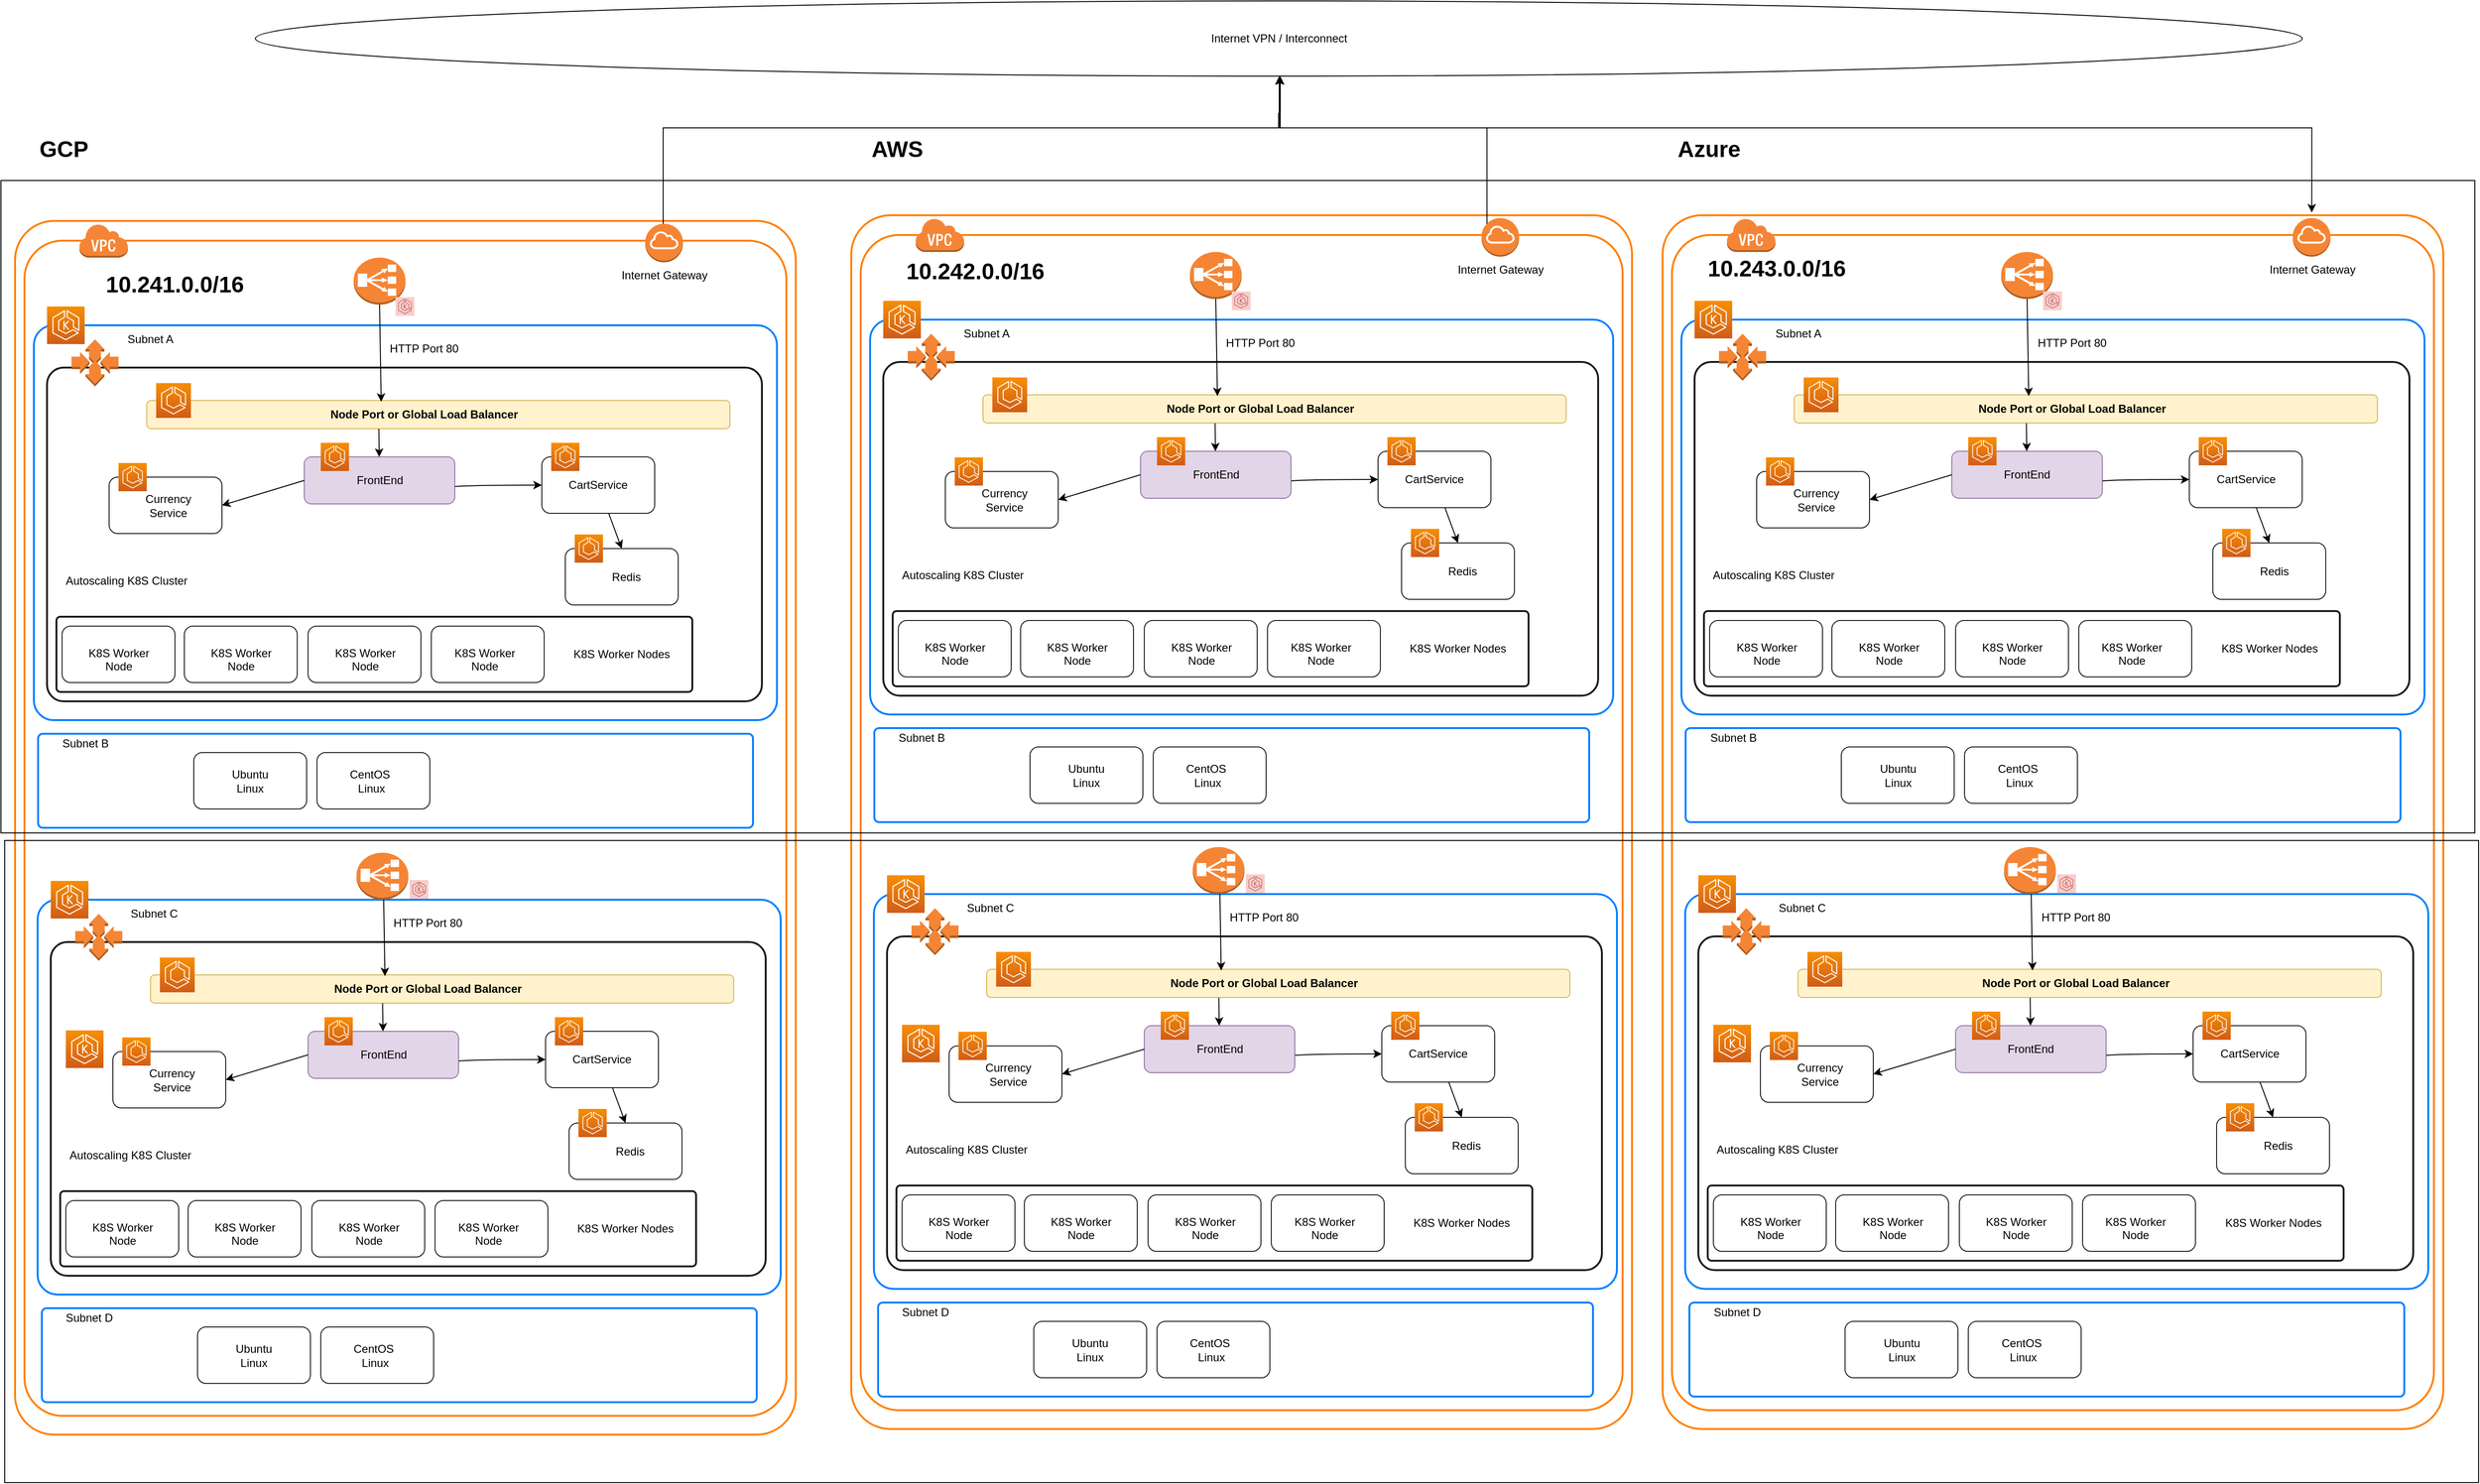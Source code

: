 <mxfile pages="1" version="11.2.5" type="device"><diagram id="u6vsCaSPsW2CmoTSxMw5" name="Page-1"><mxGraphModel dx="3504" dy="1902" grid="1" gridSize="10" guides="1" tooltips="1" connect="1" arrows="1" fold="1" page="1" pageScale="1" pageWidth="850" pageHeight="1100" math="0" shadow="0"><root><mxCell id="0"/><mxCell id="1" parent="0"/><mxCell id="h8br-oVuDjfqALuevuL2-2" value="" style="rounded=1;arcSize=5;dashed=0;strokeWidth=2;strokeColor=#FF8000;" parent="1" vertex="1"><mxGeometry x="25" y="299" width="830" height="1291" as="geometry"/></mxCell><mxCell id="h8br-oVuDjfqALuevuL2-4" value="" style="rounded=1;arcSize=5;dashed=0;strokeWidth=2;strokeColor=#FF8000;" parent="1" vertex="1"><mxGeometry x="35" y="320" width="810" height="1250" as="geometry"/></mxCell><mxCell id="yW7q_RKjy4OArnggX6oH-17" value="" style="rounded=1;arcSize=5;strokeColor=#007FFF;fillColor=none;gradientColor=none;strokeWidth=2;" parent="1" vertex="1"><mxGeometry x="49.5" y="844.5" width="760" height="100" as="geometry"/></mxCell><mxCell id="h8br-oVuDjfqALuevuL2-5" value="" style="dashed=0;html=1;shape=mxgraph.aws3.virtual_private_cloud;fillColor=#F58536;gradientColor=none;dashed=0;" parent="1" vertex="1"><mxGeometry x="93" y="302" width="52" height="36" as="geometry"/></mxCell><mxCell id="yW7q_RKjy4OArnggX6oH-306" style="edgeStyle=orthogonalEdgeStyle;rounded=0;orthogonalLoop=1;jettySize=auto;html=1;exitX=0.5;exitY=0;exitDx=0;exitDy=0;exitPerimeter=0;" parent="1" source="h8br-oVuDjfqALuevuL2-6" target="yW7q_RKjy4OArnggX6oH-304" edge="1"><mxGeometry relative="1" as="geometry"><Array as="points"><mxPoint x="714" y="303"/><mxPoint x="714" y="200"/><mxPoint x="1370" y="200"/></Array></mxGeometry></mxCell><mxCell id="h8br-oVuDjfqALuevuL2-6" value="&lt;div&gt;Internet Gateway&lt;/div&gt;&lt;div&gt;&lt;br&gt;&lt;/div&gt;" style="outlineConnect=0;dashed=0;verticalLabelPosition=bottom;verticalAlign=top;align=center;html=1;shape=mxgraph.aws3.internet_gateway;fillColor=#F58534;gradientColor=none;strokeColor=#FF8000;" parent="1" vertex="1"><mxGeometry x="695" y="302" width="40" height="41" as="geometry"/></mxCell><mxCell id="h8br-oVuDjfqALuevuL2-8" value="" style="rounded=1;arcSize=5;strokeColor=#007FFF;fillColor=none;gradientColor=none;strokeWidth=2;" parent="1" vertex="1"><mxGeometry x="45" y="410" width="790" height="420" as="geometry"/></mxCell><mxCell id="h8br-oVuDjfqALuevuL2-7" value="" style="outlineConnect=0;fontColor=#232F3E;gradientColor=#F78E04;gradientDirection=north;fillColor=#D05C17;strokeColor=#ffffff;dashed=0;verticalLabelPosition=bottom;verticalAlign=top;align=center;html=1;fontSize=12;fontStyle=0;aspect=fixed;shape=mxgraph.aws4.resourceIcon;resIcon=mxgraph.aws4.eks;" parent="1" vertex="1"><mxGeometry x="59" y="390" width="40" height="40" as="geometry"/></mxCell><mxCell id="h8br-oVuDjfqALuevuL2-10" value="" style="outlineConnect=0;fontColor=#232F3E;gradientColor=#F78E04;gradientDirection=north;fillColor=#D05C17;strokeColor=#ffffff;dashed=0;verticalLabelPosition=bottom;verticalAlign=top;align=center;html=1;fontSize=12;fontStyle=0;aspect=fixed;shape=mxgraph.aws4.resourceIcon;resIcon=mxgraph.aws4.eks;" parent="1" vertex="1"><mxGeometry x="79" y="1160" width="40" height="40" as="geometry"/></mxCell><mxCell id="h8br-oVuDjfqALuevuL2-12" value="" style="rounded=1;arcSize=5;strokeColor=#1A1A1A;fillColor=none;gradientColor=none;strokeWidth=2;" parent="1" vertex="1"><mxGeometry x="59" y="455" width="760" height="355" as="geometry"/></mxCell><mxCell id="h8br-oVuDjfqALuevuL2-11" value="" style="outlineConnect=0;dashed=0;verticalLabelPosition=bottom;verticalAlign=top;align=center;html=1;shape=mxgraph.aws3.auto_scaling;fillColor=#F58534;gradientColor=none;strokeColor=#663300;" parent="1" vertex="1"><mxGeometry x="85" y="425" width="50" height="50" as="geometry"/></mxCell><mxCell id="h8br-oVuDjfqALuevuL2-15" value="K8S Worker Nodes" style="text;html=1;strokeColor=none;fillColor=none;align=center;verticalAlign=middle;whiteSpace=wrap;rounded=0;" parent="1" vertex="1"><mxGeometry x="604" y="750" width="132" height="20" as="geometry"/></mxCell><mxCell id="h8br-oVuDjfqALuevuL2-14" value="" style="outlineConnect=0;dashed=0;verticalLabelPosition=bottom;verticalAlign=top;align=center;html=1;shape=mxgraph.aws3.classic_load_balancer;fillColor=#F58534;gradientColor=none;strokeColor=#1A1A1A;" parent="1" vertex="1"><mxGeometry x="385" y="338" width="55" height="50" as="geometry"/></mxCell><mxCell id="h8br-oVuDjfqALuevuL2-16" value="" style="outlineConnect=0;gradientDirection=north;fillColor=#f8cecc;strokeColor=#b85450;dashed=0;verticalLabelPosition=bottom;verticalAlign=top;align=center;html=1;fontSize=12;fontStyle=0;aspect=fixed;shape=mxgraph.aws4.resourceIcon;resIcon=mxgraph.aws4.eks;" parent="1" vertex="1"><mxGeometry x="429.5" y="380" width="20" height="20" as="geometry"/></mxCell><mxCell id="h8br-oVuDjfqALuevuL2-19" value="" style="rounded=1;whiteSpace=wrap;html=1;strokeColor=#d6b656;fillColor=#fff2cc;" parent="1" vertex="1"><mxGeometry x="165" y="490" width="620" height="30" as="geometry"/></mxCell><mxCell id="h8br-oVuDjfqALuevuL2-21" value="&lt;div&gt;Autoscaling K8S Cluster&lt;/div&gt;&lt;div&gt;&lt;/div&gt;&lt;div&gt;&lt;/div&gt;" style="text;html=1;strokeColor=none;fillColor=none;align=left;verticalAlign=middle;whiteSpace=wrap;rounded=0;" parent="1" vertex="1"><mxGeometry x="76.5" y="667.5" width="140" height="29" as="geometry"/></mxCell><mxCell id="h8br-oVuDjfqALuevuL2-23" value="" style="outlineConnect=0;fontColor=#232F3E;gradientColor=#F78E04;gradientDirection=north;fillColor=#D05C17;strokeColor=#ffffff;dashed=0;verticalLabelPosition=bottom;verticalAlign=top;align=center;html=1;fontSize=12;fontStyle=0;aspect=fixed;shape=mxgraph.aws4.resourceIcon;resIcon=mxgraph.aws4.ecs;" parent="1" vertex="1"><mxGeometry x="175" y="471.5" width="37" height="37" as="geometry"/></mxCell><mxCell id="h8br-oVuDjfqALuevuL2-25" value="&lt;b&gt;Node Port or Global Load Balancer&lt;/b&gt;" style="text;html=1;strokeColor=none;fillColor=none;align=center;verticalAlign=middle;whiteSpace=wrap;rounded=0;" parent="1" vertex="1"><mxGeometry x="335" y="495" width="250" height="20" as="geometry"/></mxCell><mxCell id="h8br-oVuDjfqALuevuL2-28" value="" style="endArrow=classic;html=1;exitX=0.5;exitY=1;exitDx=0;exitDy=0;exitPerimeter=0;entryX=0.402;entryY=0.044;entryDx=0;entryDy=0;entryPerimeter=0;" parent="1" source="h8br-oVuDjfqALuevuL2-14" target="h8br-oVuDjfqALuevuL2-19" edge="1"><mxGeometry width="50" height="50" relative="1" as="geometry"><mxPoint x="285" y="460" as="sourcePoint"/><mxPoint x="335" y="410" as="targetPoint"/></mxGeometry></mxCell><mxCell id="h8br-oVuDjfqALuevuL2-29" value="HTTP Port 80" style="text;html=1;strokeColor=none;fillColor=none;align=center;verticalAlign=middle;whiteSpace=wrap;rounded=0;" parent="1" vertex="1"><mxGeometry x="402" y="425" width="116" height="20" as="geometry"/></mxCell><mxCell id="h8br-oVuDjfqALuevuL2-32" value="" style="rounded=1;whiteSpace=wrap;html=1;strokeColor=#9673a6;fillColor=#e1d5e7;" parent="1" vertex="1"><mxGeometry x="332.5" y="550" width="160" height="50" as="geometry"/></mxCell><mxCell id="h8br-oVuDjfqALuevuL2-31" value="" style="outlineConnect=0;fontColor=#232F3E;gradientColor=#F78E04;gradientDirection=north;fillColor=#D05C17;strokeColor=#ffffff;dashed=0;verticalLabelPosition=bottom;verticalAlign=top;align=center;html=1;fontSize=12;fontStyle=0;aspect=fixed;shape=mxgraph.aws4.resourceIcon;resIcon=mxgraph.aws4.ecs;" parent="1" vertex="1"><mxGeometry x="350" y="535" width="30" height="30" as="geometry"/></mxCell><mxCell id="h8br-oVuDjfqALuevuL2-33" value="" style="endArrow=classic;html=1;exitX=0.398;exitY=1.008;exitDx=0;exitDy=0;exitPerimeter=0;" parent="1" source="h8br-oVuDjfqALuevuL2-19" target="h8br-oVuDjfqALuevuL2-32" edge="1"><mxGeometry width="50" height="50" relative="1" as="geometry"><mxPoint x="417" y="521" as="sourcePoint"/><mxPoint x="490" y="540" as="targetPoint"/></mxGeometry></mxCell><mxCell id="h8br-oVuDjfqALuevuL2-34" value="FrontEnd" style="text;html=1;strokeColor=none;fillColor=none;align=center;verticalAlign=middle;whiteSpace=wrap;rounded=0;" parent="1" vertex="1"><mxGeometry x="392.5" y="565" width="40" height="20" as="geometry"/></mxCell><mxCell id="h8br-oVuDjfqALuevuL2-35" value="Subnet A" style="text;html=1;strokeColor=none;fillColor=none;align=center;verticalAlign=middle;whiteSpace=wrap;rounded=0;" parent="1" vertex="1"><mxGeometry x="130" y="415" width="78" height="20" as="geometry"/></mxCell><mxCell id="h8br-oVuDjfqALuevuL2-36" value="" style="rounded=1;whiteSpace=wrap;html=1;strokeColor=#1A1A1A;" parent="1" vertex="1"><mxGeometry x="585" y="550" width="120" height="60" as="geometry"/></mxCell><mxCell id="h8br-oVuDjfqALuevuL2-37" value="" style="rounded=1;whiteSpace=wrap;html=1;strokeColor=#1A1A1A;" parent="1" vertex="1"><mxGeometry x="610" y="647.5" width="120" height="60" as="geometry"/></mxCell><mxCell id="h8br-oVuDjfqALuevuL2-38" value="" style="curved=1;endArrow=classic;html=1;entryX=0;entryY=0.5;entryDx=0;entryDy=0;exitX=1.002;exitY=0.63;exitDx=0;exitDy=0;exitPerimeter=0;" parent="1" source="h8br-oVuDjfqALuevuL2-32" target="h8br-oVuDjfqALuevuL2-36" edge="1"><mxGeometry width="50" height="50" relative="1" as="geometry"><mxPoint x="515" y="630" as="sourcePoint"/><mxPoint x="565" y="580" as="targetPoint"/><Array as="points"><mxPoint x="515" y="580"/></Array></mxGeometry></mxCell><mxCell id="h8br-oVuDjfqALuevuL2-39" value="" style="outlineConnect=0;fontColor=#232F3E;gradientColor=#F78E04;gradientDirection=north;fillColor=#D05C17;strokeColor=#ffffff;dashed=0;verticalLabelPosition=bottom;verticalAlign=top;align=center;html=1;fontSize=12;fontStyle=0;aspect=fixed;shape=mxgraph.aws4.resourceIcon;resIcon=mxgraph.aws4.ecs;" parent="1" vertex="1"><mxGeometry x="595" y="535" width="30" height="30" as="geometry"/></mxCell><mxCell id="h8br-oVuDjfqALuevuL2-40" value="" style="outlineConnect=0;fontColor=#232F3E;gradientColor=#F78E04;gradientDirection=north;fillColor=#D05C17;strokeColor=#ffffff;dashed=0;verticalLabelPosition=bottom;verticalAlign=top;align=center;html=1;fontSize=12;fontStyle=0;aspect=fixed;shape=mxgraph.aws4.resourceIcon;resIcon=mxgraph.aws4.ecs;" parent="1" vertex="1"><mxGeometry x="620" y="632.5" width="30" height="30" as="geometry"/></mxCell><mxCell id="h8br-oVuDjfqALuevuL2-41" value="" style="endArrow=classic;html=1;entryX=0.5;entryY=0;entryDx=0;entryDy=0;" parent="1" source="h8br-oVuDjfqALuevuL2-36" target="h8br-oVuDjfqALuevuL2-37" edge="1"><mxGeometry width="50" height="50" relative="1" as="geometry"><mxPoint x="475" y="705" as="sourcePoint"/><mxPoint x="525" y="655" as="targetPoint"/></mxGeometry></mxCell><mxCell id="h8br-oVuDjfqALuevuL2-42" value="CartService" style="text;html=1;strokeColor=none;fillColor=none;align=center;verticalAlign=middle;whiteSpace=wrap;rounded=0;" parent="1" vertex="1"><mxGeometry x="625" y="570" width="40" height="20" as="geometry"/></mxCell><mxCell id="h8br-oVuDjfqALuevuL2-43" value="Redis" style="text;html=1;strokeColor=none;fillColor=none;align=center;verticalAlign=middle;whiteSpace=wrap;rounded=0;" parent="1" vertex="1"><mxGeometry x="650" y="667.5" width="50" height="20" as="geometry"/></mxCell><mxCell id="h8br-oVuDjfqALuevuL2-49" value="" style="rounded=1;whiteSpace=wrap;html=1;strokeColor=#1A1A1A;" parent="1" vertex="1"><mxGeometry x="125" y="571.5" width="120" height="60" as="geometry"/></mxCell><mxCell id="h8br-oVuDjfqALuevuL2-50" value="" style="rounded=1;whiteSpace=wrap;html=1;strokeColor=#1A1A1A;" parent="1" vertex="1"><mxGeometry x="75" y="730" width="120" height="60" as="geometry"/></mxCell><mxCell id="h8br-oVuDjfqALuevuL2-53" value="" style="outlineConnect=0;fontColor=#232F3E;gradientColor=#F78E04;gradientDirection=north;fillColor=#D05C17;strokeColor=#ffffff;dashed=0;verticalLabelPosition=bottom;verticalAlign=top;align=center;html=1;fontSize=12;fontStyle=0;aspect=fixed;shape=mxgraph.aws4.resourceIcon;resIcon=mxgraph.aws4.ecs;" parent="1" vertex="1"><mxGeometry x="135" y="556.5" width="30" height="30" as="geometry"/></mxCell><mxCell id="h8br-oVuDjfqALuevuL2-56" value="Currency Service" style="text;html=1;strokeColor=none;fillColor=none;align=center;verticalAlign=middle;whiteSpace=wrap;rounded=0;" parent="1" vertex="1"><mxGeometry x="168" y="591.5" width="40" height="20" as="geometry"/></mxCell><mxCell id="h8br-oVuDjfqALuevuL2-57" value="" style="endArrow=classic;html=1;exitX=0;exitY=0.5;exitDx=0;exitDy=0;entryX=1;entryY=0.5;entryDx=0;entryDy=0;" parent="1" source="h8br-oVuDjfqALuevuL2-32" target="h8br-oVuDjfqALuevuL2-49" edge="1"><mxGeometry width="50" height="50" relative="1" as="geometry"><mxPoint x="195" y="690" as="sourcePoint"/><mxPoint x="245" y="640" as="targetPoint"/></mxGeometry></mxCell><mxCell id="yW7q_RKjy4OArnggX6oH-3" value="" style="rounded=1;whiteSpace=wrap;html=1;strokeColor=#1A1A1A;" parent="1" vertex="1"><mxGeometry x="205" y="730" width="120" height="60" as="geometry"/></mxCell><mxCell id="yW7q_RKjy4OArnggX6oH-4" value="" style="rounded=1;whiteSpace=wrap;html=1;strokeColor=#1A1A1A;" parent="1" vertex="1"><mxGeometry x="467.5" y="730" width="120" height="60" as="geometry"/></mxCell><mxCell id="yW7q_RKjy4OArnggX6oH-6" value="" style="rounded=1;whiteSpace=wrap;html=1;strokeColor=#1A1A1A;" parent="1" vertex="1"><mxGeometry x="336.5" y="730" width="120" height="60" as="geometry"/></mxCell><mxCell id="yW7q_RKjy4OArnggX6oH-9" value="" style="rounded=1;whiteSpace=wrap;html=1;strokeColor=#1A1A1A;" parent="1" vertex="1"><mxGeometry x="346" y="864.5" width="120" height="60" as="geometry"/></mxCell><mxCell id="yW7q_RKjy4OArnggX6oH-10" value="&lt;span style=&quot;font-family: &amp;#34;helvetica&amp;#34; , &amp;#34;arial&amp;#34; , sans-serif ; font-size: 0px&quot;&gt;Linm&lt;br&gt;&lt;/span&gt;" style="rounded=1;whiteSpace=wrap;html=1;strokeColor=#1A1A1A;" parent="1" vertex="1"><mxGeometry x="215" y="864.5" width="120" height="60" as="geometry"/></mxCell><mxCell id="yW7q_RKjy4OArnggX6oH-11" value="Ubuntu &lt;br&gt;Linux" style="text;html=1;strokeColor=none;fillColor=none;align=center;verticalAlign=middle;whiteSpace=wrap;rounded=0;" parent="1" vertex="1"><mxGeometry x="225" y="877" width="100" height="35" as="geometry"/></mxCell><mxCell id="yW7q_RKjy4OArnggX6oH-12" value="CentOS&amp;nbsp;&lt;br&gt;Linux" style="text;html=1;strokeColor=none;fillColor=none;align=center;verticalAlign=middle;whiteSpace=wrap;rounded=0;" parent="1" vertex="1"><mxGeometry x="354" y="877" width="100" height="35" as="geometry"/></mxCell><mxCell id="yW7q_RKjy4OArnggX6oH-13" value="K8S Worker &lt;br&gt;Node" style="text;html=1;align=center;" parent="1" vertex="1"><mxGeometry x="86.5" y="745" width="97" height="30" as="geometry"/></mxCell><mxCell id="yW7q_RKjy4OArnggX6oH-14" value="K8S Worker &lt;br&gt;Node" style="text;html=1;align=center;" parent="1" vertex="1"><mxGeometry x="216.5" y="745" width="97" height="30" as="geometry"/></mxCell><mxCell id="yW7q_RKjy4OArnggX6oH-15" value="K8S Worker &lt;br&gt;Node" style="text;html=1;align=center;" parent="1" vertex="1"><mxGeometry x="348" y="745" width="97" height="30" as="geometry"/></mxCell><mxCell id="yW7q_RKjy4OArnggX6oH-16" value="K8S Worker &lt;br&gt;Node" style="text;html=1;align=center;" parent="1" vertex="1"><mxGeometry x="475" y="745" width="97" height="30" as="geometry"/></mxCell><mxCell id="yW7q_RKjy4OArnggX6oH-18" value="Subnet B" style="text;html=1;strokeColor=none;fillColor=none;align=center;verticalAlign=middle;whiteSpace=wrap;rounded=0;" parent="1" vertex="1"><mxGeometry x="61" y="844.5" width="78" height="20" as="geometry"/></mxCell><mxCell id="yW7q_RKjy4OArnggX6oH-19" value="" style="rounded=1;arcSize=5;strokeColor=#1A1A1A;fillColor=none;gradientColor=none;strokeWidth=2;" parent="1" vertex="1"><mxGeometry x="69" y="720" width="676" height="80" as="geometry"/></mxCell><mxCell id="yW7q_RKjy4OArnggX6oH-63" value="" style="rounded=1;arcSize=5;strokeColor=#007FFF;fillColor=none;gradientColor=none;strokeWidth=2;" parent="1" vertex="1"><mxGeometry x="53.5" y="1455.5" width="760" height="100" as="geometry"/></mxCell><mxCell id="yW7q_RKjy4OArnggX6oH-64" value="" style="rounded=1;arcSize=5;strokeColor=#007FFF;fillColor=none;gradientColor=none;strokeWidth=2;" parent="1" vertex="1"><mxGeometry x="49" y="1021" width="790" height="420" as="geometry"/></mxCell><mxCell id="yW7q_RKjy4OArnggX6oH-65" value="" style="outlineConnect=0;fontColor=#232F3E;gradientColor=#F78E04;gradientDirection=north;fillColor=#D05C17;strokeColor=#ffffff;dashed=0;verticalLabelPosition=bottom;verticalAlign=top;align=center;html=1;fontSize=12;fontStyle=0;aspect=fixed;shape=mxgraph.aws4.resourceIcon;resIcon=mxgraph.aws4.eks;" parent="1" vertex="1"><mxGeometry x="63" y="1001" width="40" height="40" as="geometry"/></mxCell><mxCell id="yW7q_RKjy4OArnggX6oH-66" value="" style="rounded=1;arcSize=5;strokeColor=#1A1A1A;fillColor=none;gradientColor=none;strokeWidth=2;" parent="1" vertex="1"><mxGeometry x="63" y="1066" width="760" height="355" as="geometry"/></mxCell><mxCell id="yW7q_RKjy4OArnggX6oH-67" value="" style="outlineConnect=0;dashed=0;verticalLabelPosition=bottom;verticalAlign=top;align=center;html=1;shape=mxgraph.aws3.auto_scaling;fillColor=#F58534;gradientColor=none;strokeColor=#663300;" parent="1" vertex="1"><mxGeometry x="89" y="1036" width="50" height="50" as="geometry"/></mxCell><mxCell id="yW7q_RKjy4OArnggX6oH-68" value="K8S Worker Nodes" style="text;html=1;strokeColor=none;fillColor=none;align=center;verticalAlign=middle;whiteSpace=wrap;rounded=0;" parent="1" vertex="1"><mxGeometry x="608" y="1361" width="132" height="20" as="geometry"/></mxCell><mxCell id="yW7q_RKjy4OArnggX6oH-69" value="" style="outlineConnect=0;gradientDirection=north;fillColor=#f8cecc;strokeColor=#b85450;dashed=0;verticalLabelPosition=bottom;verticalAlign=top;align=center;html=1;fontSize=12;fontStyle=0;aspect=fixed;shape=mxgraph.aws4.resourceIcon;resIcon=mxgraph.aws4.eks;" parent="1" vertex="1"><mxGeometry x="444.5" y="1000" width="20" height="20" as="geometry"/></mxCell><mxCell id="yW7q_RKjy4OArnggX6oH-70" value="" style="rounded=1;whiteSpace=wrap;html=1;strokeColor=#d6b656;fillColor=#fff2cc;" parent="1" vertex="1"><mxGeometry x="169" y="1101" width="620" height="30" as="geometry"/></mxCell><mxCell id="yW7q_RKjy4OArnggX6oH-71" value="&lt;div&gt;Autoscaling K8S Cluster&lt;/div&gt;&lt;div&gt;&lt;/div&gt;&lt;div&gt;&lt;/div&gt;" style="text;html=1;strokeColor=none;fillColor=none;align=left;verticalAlign=middle;whiteSpace=wrap;rounded=0;" parent="1" vertex="1"><mxGeometry x="80.5" y="1278.5" width="140" height="29" as="geometry"/></mxCell><mxCell id="yW7q_RKjy4OArnggX6oH-72" value="" style="outlineConnect=0;fontColor=#232F3E;gradientColor=#F78E04;gradientDirection=north;fillColor=#D05C17;strokeColor=#ffffff;dashed=0;verticalLabelPosition=bottom;verticalAlign=top;align=center;html=1;fontSize=12;fontStyle=0;aspect=fixed;shape=mxgraph.aws4.resourceIcon;resIcon=mxgraph.aws4.ecs;" parent="1" vertex="1"><mxGeometry x="179" y="1082.5" width="37" height="37" as="geometry"/></mxCell><mxCell id="yW7q_RKjy4OArnggX6oH-73" value="&lt;b&gt;Node Port or Global Load Balancer&lt;/b&gt;" style="text;html=1;strokeColor=none;fillColor=none;align=center;verticalAlign=middle;whiteSpace=wrap;rounded=0;" parent="1" vertex="1"><mxGeometry x="339" y="1106" width="250" height="20" as="geometry"/></mxCell><mxCell id="yW7q_RKjy4OArnggX6oH-74" value="" style="endArrow=classic;html=1;exitX=0.5;exitY=1;exitDx=0;exitDy=0;exitPerimeter=0;entryX=0.402;entryY=0.044;entryDx=0;entryDy=0;entryPerimeter=0;" parent="1" target="yW7q_RKjy4OArnggX6oH-70" edge="1"><mxGeometry width="50" height="50" relative="1" as="geometry"><mxPoint x="416.5" y="999" as="sourcePoint"/><mxPoint x="339" y="1021" as="targetPoint"/></mxGeometry></mxCell><mxCell id="yW7q_RKjy4OArnggX6oH-75" value="HTTP Port 80" style="text;html=1;strokeColor=none;fillColor=none;align=center;verticalAlign=middle;whiteSpace=wrap;rounded=0;" parent="1" vertex="1"><mxGeometry x="406" y="1036" width="116" height="20" as="geometry"/></mxCell><mxCell id="yW7q_RKjy4OArnggX6oH-76" value="" style="rounded=1;whiteSpace=wrap;html=1;strokeColor=#9673a6;fillColor=#e1d5e7;" parent="1" vertex="1"><mxGeometry x="336.5" y="1161" width="160" height="50" as="geometry"/></mxCell><mxCell id="yW7q_RKjy4OArnggX6oH-77" value="" style="outlineConnect=0;fontColor=#232F3E;gradientColor=#F78E04;gradientDirection=north;fillColor=#D05C17;strokeColor=#ffffff;dashed=0;verticalLabelPosition=bottom;verticalAlign=top;align=center;html=1;fontSize=12;fontStyle=0;aspect=fixed;shape=mxgraph.aws4.resourceIcon;resIcon=mxgraph.aws4.ecs;" parent="1" vertex="1"><mxGeometry x="354" y="1146" width="30" height="30" as="geometry"/></mxCell><mxCell id="yW7q_RKjy4OArnggX6oH-78" value="" style="endArrow=classic;html=1;exitX=0.398;exitY=1.008;exitDx=0;exitDy=0;exitPerimeter=0;" parent="1" source="yW7q_RKjy4OArnggX6oH-70" target="yW7q_RKjy4OArnggX6oH-76" edge="1"><mxGeometry width="50" height="50" relative="1" as="geometry"><mxPoint x="421" y="1132" as="sourcePoint"/><mxPoint x="494" y="1151" as="targetPoint"/></mxGeometry></mxCell><mxCell id="yW7q_RKjy4OArnggX6oH-79" value="FrontEnd" style="text;html=1;strokeColor=none;fillColor=none;align=center;verticalAlign=middle;whiteSpace=wrap;rounded=0;" parent="1" vertex="1"><mxGeometry x="396.5" y="1176" width="40" height="20" as="geometry"/></mxCell><mxCell id="yW7q_RKjy4OArnggX6oH-80" value="Subnet C" style="text;html=1;strokeColor=none;fillColor=none;align=center;verticalAlign=middle;whiteSpace=wrap;rounded=0;" parent="1" vertex="1"><mxGeometry x="134" y="1026" width="78" height="20" as="geometry"/></mxCell><mxCell id="yW7q_RKjy4OArnggX6oH-81" value="" style="rounded=1;whiteSpace=wrap;html=1;strokeColor=#1A1A1A;" parent="1" vertex="1"><mxGeometry x="589" y="1161" width="120" height="60" as="geometry"/></mxCell><mxCell id="yW7q_RKjy4OArnggX6oH-82" value="" style="rounded=1;whiteSpace=wrap;html=1;strokeColor=#1A1A1A;" parent="1" vertex="1"><mxGeometry x="614" y="1258.5" width="120" height="60" as="geometry"/></mxCell><mxCell id="yW7q_RKjy4OArnggX6oH-83" value="" style="curved=1;endArrow=classic;html=1;entryX=0;entryY=0.5;entryDx=0;entryDy=0;exitX=1.002;exitY=0.63;exitDx=0;exitDy=0;exitPerimeter=0;" parent="1" source="yW7q_RKjy4OArnggX6oH-76" target="yW7q_RKjy4OArnggX6oH-81" edge="1"><mxGeometry width="50" height="50" relative="1" as="geometry"><mxPoint x="519" y="1241" as="sourcePoint"/><mxPoint x="569" y="1191" as="targetPoint"/><Array as="points"><mxPoint x="519" y="1191"/></Array></mxGeometry></mxCell><mxCell id="yW7q_RKjy4OArnggX6oH-84" value="" style="outlineConnect=0;fontColor=#232F3E;gradientColor=#F78E04;gradientDirection=north;fillColor=#D05C17;strokeColor=#ffffff;dashed=0;verticalLabelPosition=bottom;verticalAlign=top;align=center;html=1;fontSize=12;fontStyle=0;aspect=fixed;shape=mxgraph.aws4.resourceIcon;resIcon=mxgraph.aws4.ecs;" parent="1" vertex="1"><mxGeometry x="599" y="1146" width="30" height="30" as="geometry"/></mxCell><mxCell id="yW7q_RKjy4OArnggX6oH-85" value="" style="outlineConnect=0;fontColor=#232F3E;gradientColor=#F78E04;gradientDirection=north;fillColor=#D05C17;strokeColor=#ffffff;dashed=0;verticalLabelPosition=bottom;verticalAlign=top;align=center;html=1;fontSize=12;fontStyle=0;aspect=fixed;shape=mxgraph.aws4.resourceIcon;resIcon=mxgraph.aws4.ecs;" parent="1" vertex="1"><mxGeometry x="624" y="1243.5" width="30" height="30" as="geometry"/></mxCell><mxCell id="yW7q_RKjy4OArnggX6oH-86" value="" style="endArrow=classic;html=1;entryX=0.5;entryY=0;entryDx=0;entryDy=0;" parent="1" source="yW7q_RKjy4OArnggX6oH-81" target="yW7q_RKjy4OArnggX6oH-82" edge="1"><mxGeometry width="50" height="50" relative="1" as="geometry"><mxPoint x="479" y="1316" as="sourcePoint"/><mxPoint x="529" y="1266" as="targetPoint"/></mxGeometry></mxCell><mxCell id="yW7q_RKjy4OArnggX6oH-87" value="CartService" style="text;html=1;strokeColor=none;fillColor=none;align=center;verticalAlign=middle;whiteSpace=wrap;rounded=0;" parent="1" vertex="1"><mxGeometry x="629" y="1181" width="40" height="20" as="geometry"/></mxCell><mxCell id="yW7q_RKjy4OArnggX6oH-88" value="Redis" style="text;html=1;strokeColor=none;fillColor=none;align=center;verticalAlign=middle;whiteSpace=wrap;rounded=0;" parent="1" vertex="1"><mxGeometry x="654" y="1278.5" width="50" height="20" as="geometry"/></mxCell><mxCell id="yW7q_RKjy4OArnggX6oH-89" value="" style="rounded=1;whiteSpace=wrap;html=1;strokeColor=#1A1A1A;" parent="1" vertex="1"><mxGeometry x="129" y="1182.5" width="120" height="60" as="geometry"/></mxCell><mxCell id="yW7q_RKjy4OArnggX6oH-90" value="" style="rounded=1;whiteSpace=wrap;html=1;strokeColor=#1A1A1A;" parent="1" vertex="1"><mxGeometry x="79" y="1341" width="120" height="60" as="geometry"/></mxCell><mxCell id="yW7q_RKjy4OArnggX6oH-91" value="" style="outlineConnect=0;fontColor=#232F3E;gradientColor=#F78E04;gradientDirection=north;fillColor=#D05C17;strokeColor=#ffffff;dashed=0;verticalLabelPosition=bottom;verticalAlign=top;align=center;html=1;fontSize=12;fontStyle=0;aspect=fixed;shape=mxgraph.aws4.resourceIcon;resIcon=mxgraph.aws4.ecs;" parent="1" vertex="1"><mxGeometry x="139" y="1167.5" width="30" height="30" as="geometry"/></mxCell><mxCell id="yW7q_RKjy4OArnggX6oH-92" value="Currency Service" style="text;html=1;strokeColor=none;fillColor=none;align=center;verticalAlign=middle;whiteSpace=wrap;rounded=0;" parent="1" vertex="1"><mxGeometry x="172" y="1202.5" width="40" height="20" as="geometry"/></mxCell><mxCell id="yW7q_RKjy4OArnggX6oH-93" value="" style="endArrow=classic;html=1;exitX=0;exitY=0.5;exitDx=0;exitDy=0;entryX=1;entryY=0.5;entryDx=0;entryDy=0;" parent="1" source="yW7q_RKjy4OArnggX6oH-76" target="yW7q_RKjy4OArnggX6oH-89" edge="1"><mxGeometry width="50" height="50" relative="1" as="geometry"><mxPoint x="199" y="1301" as="sourcePoint"/><mxPoint x="249" y="1251" as="targetPoint"/></mxGeometry></mxCell><mxCell id="yW7q_RKjy4OArnggX6oH-94" value="" style="rounded=1;whiteSpace=wrap;html=1;strokeColor=#1A1A1A;" parent="1" vertex="1"><mxGeometry x="209" y="1341" width="120" height="60" as="geometry"/></mxCell><mxCell id="yW7q_RKjy4OArnggX6oH-95" value="" style="rounded=1;whiteSpace=wrap;html=1;strokeColor=#1A1A1A;" parent="1" vertex="1"><mxGeometry x="471.5" y="1341" width="120" height="60" as="geometry"/></mxCell><mxCell id="yW7q_RKjy4OArnggX6oH-96" value="" style="rounded=1;whiteSpace=wrap;html=1;strokeColor=#1A1A1A;" parent="1" vertex="1"><mxGeometry x="340.5" y="1341" width="120" height="60" as="geometry"/></mxCell><mxCell id="yW7q_RKjy4OArnggX6oH-97" value="" style="rounded=1;whiteSpace=wrap;html=1;strokeColor=#1A1A1A;" parent="1" vertex="1"><mxGeometry x="350" y="1475.5" width="120" height="60" as="geometry"/></mxCell><mxCell id="yW7q_RKjy4OArnggX6oH-98" value="&lt;span style=&quot;font-family: &amp;#34;helvetica&amp;#34; , &amp;#34;arial&amp;#34; , sans-serif ; font-size: 0px&quot;&gt;Linm&lt;br&gt;&lt;/span&gt;" style="rounded=1;whiteSpace=wrap;html=1;strokeColor=#1A1A1A;" parent="1" vertex="1"><mxGeometry x="219" y="1475.5" width="120" height="60" as="geometry"/></mxCell><mxCell id="yW7q_RKjy4OArnggX6oH-99" value="Ubuntu &lt;br&gt;Linux" style="text;html=1;strokeColor=none;fillColor=none;align=center;verticalAlign=middle;whiteSpace=wrap;rounded=0;" parent="1" vertex="1"><mxGeometry x="229" y="1488" width="100" height="35" as="geometry"/></mxCell><mxCell id="yW7q_RKjy4OArnggX6oH-100" value="CentOS&amp;nbsp;&lt;br&gt;Linux" style="text;html=1;strokeColor=none;fillColor=none;align=center;verticalAlign=middle;whiteSpace=wrap;rounded=0;" parent="1" vertex="1"><mxGeometry x="358" y="1488" width="100" height="35" as="geometry"/></mxCell><mxCell id="yW7q_RKjy4OArnggX6oH-101" value="K8S Worker &lt;br&gt;Node" style="text;html=1;align=center;" parent="1" vertex="1"><mxGeometry x="90.5" y="1356" width="97" height="30" as="geometry"/></mxCell><mxCell id="yW7q_RKjy4OArnggX6oH-102" value="K8S Worker &lt;br&gt;Node" style="text;html=1;align=center;" parent="1" vertex="1"><mxGeometry x="220.5" y="1356" width="97" height="30" as="geometry"/></mxCell><mxCell id="yW7q_RKjy4OArnggX6oH-103" value="K8S Worker &lt;br&gt;Node" style="text;html=1;align=center;" parent="1" vertex="1"><mxGeometry x="352" y="1356" width="97" height="30" as="geometry"/></mxCell><mxCell id="yW7q_RKjy4OArnggX6oH-104" value="K8S Worker &lt;br&gt;Node" style="text;html=1;align=center;" parent="1" vertex="1"><mxGeometry x="479" y="1356" width="97" height="30" as="geometry"/></mxCell><mxCell id="yW7q_RKjy4OArnggX6oH-105" value="Subnet D" style="text;html=1;strokeColor=none;fillColor=none;align=center;verticalAlign=middle;whiteSpace=wrap;rounded=0;" parent="1" vertex="1"><mxGeometry x="65" y="1455.5" width="78" height="20" as="geometry"/></mxCell><mxCell id="yW7q_RKjy4OArnggX6oH-106" value="" style="rounded=1;arcSize=5;strokeColor=#1A1A1A;fillColor=none;gradientColor=none;strokeWidth=2;" parent="1" vertex="1"><mxGeometry x="73" y="1331" width="676" height="80" as="geometry"/></mxCell><mxCell id="yW7q_RKjy4OArnggX6oH-107" value="" style="outlineConnect=0;dashed=0;verticalLabelPosition=bottom;verticalAlign=top;align=center;html=1;shape=mxgraph.aws3.classic_load_balancer;fillColor=#F58534;gradientColor=none;strokeColor=#1A1A1A;" parent="1" vertex="1"><mxGeometry x="388" y="971" width="55" height="50" as="geometry"/></mxCell><mxCell id="yW7q_RKjy4OArnggX6oH-108" value="" style="rounded=1;arcSize=5;dashed=0;strokeWidth=2;strokeColor=#FF8000;" parent="1" vertex="1"><mxGeometry x="914" y="293" width="830" height="1291" as="geometry"/></mxCell><mxCell id="yW7q_RKjy4OArnggX6oH-109" value="" style="rounded=1;arcSize=5;dashed=0;strokeWidth=2;strokeColor=#FF8000;" parent="1" vertex="1"><mxGeometry x="924" y="314" width="810" height="1250" as="geometry"/></mxCell><mxCell id="yW7q_RKjy4OArnggX6oH-110" value="" style="rounded=1;arcSize=5;strokeColor=#007FFF;fillColor=none;gradientColor=none;strokeWidth=2;" parent="1" vertex="1"><mxGeometry x="938.5" y="838.5" width="760" height="100" as="geometry"/></mxCell><mxCell id="yW7q_RKjy4OArnggX6oH-112" value="" style="dashed=0;html=1;shape=mxgraph.aws3.virtual_private_cloud;fillColor=#F58536;gradientColor=none;dashed=0;" parent="1" vertex="1"><mxGeometry x="982" y="296" width="52" height="36" as="geometry"/></mxCell><mxCell id="yW7q_RKjy4OArnggX6oH-113" value="&lt;div&gt;Internet Gateway&lt;/div&gt;&lt;div&gt;&lt;br&gt;&lt;/div&gt;" style="outlineConnect=0;dashed=0;verticalLabelPosition=bottom;verticalAlign=top;align=center;html=1;shape=mxgraph.aws3.internet_gateway;fillColor=#F58534;gradientColor=none;strokeColor=#FF8000;" parent="1" vertex="1"><mxGeometry x="1584" y="296" width="40" height="41" as="geometry"/></mxCell><mxCell id="yW7q_RKjy4OArnggX6oH-114" value="" style="rounded=1;arcSize=5;strokeColor=#007FFF;fillColor=none;gradientColor=none;strokeWidth=2;" parent="1" vertex="1"><mxGeometry x="934" y="404" width="790" height="420" as="geometry"/></mxCell><mxCell id="yW7q_RKjy4OArnggX6oH-115" value="" style="outlineConnect=0;fontColor=#232F3E;gradientColor=#F78E04;gradientDirection=north;fillColor=#D05C17;strokeColor=#ffffff;dashed=0;verticalLabelPosition=bottom;verticalAlign=top;align=center;html=1;fontSize=12;fontStyle=0;aspect=fixed;shape=mxgraph.aws4.resourceIcon;resIcon=mxgraph.aws4.eks;" parent="1" vertex="1"><mxGeometry x="948" y="384" width="40" height="40" as="geometry"/></mxCell><mxCell id="yW7q_RKjy4OArnggX6oH-116" value="" style="outlineConnect=0;fontColor=#232F3E;gradientColor=#F78E04;gradientDirection=north;fillColor=#D05C17;strokeColor=#ffffff;dashed=0;verticalLabelPosition=bottom;verticalAlign=top;align=center;html=1;fontSize=12;fontStyle=0;aspect=fixed;shape=mxgraph.aws4.resourceIcon;resIcon=mxgraph.aws4.eks;" parent="1" vertex="1"><mxGeometry x="968" y="1154" width="40" height="40" as="geometry"/></mxCell><mxCell id="yW7q_RKjy4OArnggX6oH-117" value="" style="rounded=1;arcSize=5;strokeColor=#1A1A1A;fillColor=none;gradientColor=none;strokeWidth=2;" parent="1" vertex="1"><mxGeometry x="948" y="449" width="760" height="355" as="geometry"/></mxCell><mxCell id="yW7q_RKjy4OArnggX6oH-118" value="" style="outlineConnect=0;dashed=0;verticalLabelPosition=bottom;verticalAlign=top;align=center;html=1;shape=mxgraph.aws3.auto_scaling;fillColor=#F58534;gradientColor=none;strokeColor=#663300;" parent="1" vertex="1"><mxGeometry x="974" y="419" width="50" height="50" as="geometry"/></mxCell><mxCell id="yW7q_RKjy4OArnggX6oH-119" value="K8S Worker Nodes" style="text;html=1;strokeColor=none;fillColor=none;align=center;verticalAlign=middle;whiteSpace=wrap;rounded=0;" parent="1" vertex="1"><mxGeometry x="1493" y="744" width="132" height="20" as="geometry"/></mxCell><mxCell id="yW7q_RKjy4OArnggX6oH-120" value="" style="outlineConnect=0;dashed=0;verticalLabelPosition=bottom;verticalAlign=top;align=center;html=1;shape=mxgraph.aws3.classic_load_balancer;fillColor=#F58534;gradientColor=none;strokeColor=#1A1A1A;" parent="1" vertex="1"><mxGeometry x="1274" y="332" width="55" height="50" as="geometry"/></mxCell><mxCell id="yW7q_RKjy4OArnggX6oH-121" value="" style="outlineConnect=0;gradientDirection=north;fillColor=#f8cecc;strokeColor=#b85450;dashed=0;verticalLabelPosition=bottom;verticalAlign=top;align=center;html=1;fontSize=12;fontStyle=0;aspect=fixed;shape=mxgraph.aws4.resourceIcon;resIcon=mxgraph.aws4.eks;" parent="1" vertex="1"><mxGeometry x="1318.5" y="374" width="20" height="20" as="geometry"/></mxCell><mxCell id="yW7q_RKjy4OArnggX6oH-122" value="" style="rounded=1;whiteSpace=wrap;html=1;strokeColor=#d6b656;fillColor=#fff2cc;" parent="1" vertex="1"><mxGeometry x="1054" y="484" width="620" height="30" as="geometry"/></mxCell><mxCell id="yW7q_RKjy4OArnggX6oH-123" value="&lt;div&gt;Autoscaling K8S Cluster&lt;/div&gt;&lt;div&gt;&lt;/div&gt;&lt;div&gt;&lt;/div&gt;" style="text;html=1;strokeColor=none;fillColor=none;align=left;verticalAlign=middle;whiteSpace=wrap;rounded=0;" parent="1" vertex="1"><mxGeometry x="965.5" y="661.5" width="140" height="29" as="geometry"/></mxCell><mxCell id="yW7q_RKjy4OArnggX6oH-124" value="" style="outlineConnect=0;fontColor=#232F3E;gradientColor=#F78E04;gradientDirection=north;fillColor=#D05C17;strokeColor=#ffffff;dashed=0;verticalLabelPosition=bottom;verticalAlign=top;align=center;html=1;fontSize=12;fontStyle=0;aspect=fixed;shape=mxgraph.aws4.resourceIcon;resIcon=mxgraph.aws4.ecs;" parent="1" vertex="1"><mxGeometry x="1064" y="465.5" width="37" height="37" as="geometry"/></mxCell><mxCell id="yW7q_RKjy4OArnggX6oH-125" value="&lt;b&gt;Node Port or Global Load Balancer&lt;/b&gt;" style="text;html=1;strokeColor=none;fillColor=none;align=center;verticalAlign=middle;whiteSpace=wrap;rounded=0;" parent="1" vertex="1"><mxGeometry x="1224" y="489" width="250" height="20" as="geometry"/></mxCell><mxCell id="yW7q_RKjy4OArnggX6oH-126" value="" style="endArrow=classic;html=1;exitX=0.5;exitY=1;exitDx=0;exitDy=0;exitPerimeter=0;entryX=0.402;entryY=0.044;entryDx=0;entryDy=0;entryPerimeter=0;" parent="1" source="yW7q_RKjy4OArnggX6oH-120" target="yW7q_RKjy4OArnggX6oH-122" edge="1"><mxGeometry width="50" height="50" relative="1" as="geometry"><mxPoint x="1174" y="454" as="sourcePoint"/><mxPoint x="1224" y="404" as="targetPoint"/></mxGeometry></mxCell><mxCell id="yW7q_RKjy4OArnggX6oH-127" value="HTTP Port 80" style="text;html=1;strokeColor=none;fillColor=none;align=center;verticalAlign=middle;whiteSpace=wrap;rounded=0;" parent="1" vertex="1"><mxGeometry x="1291" y="419" width="116" height="20" as="geometry"/></mxCell><mxCell id="yW7q_RKjy4OArnggX6oH-128" value="" style="rounded=1;whiteSpace=wrap;html=1;strokeColor=#9673a6;fillColor=#e1d5e7;" parent="1" vertex="1"><mxGeometry x="1221.5" y="544" width="160" height="50" as="geometry"/></mxCell><mxCell id="yW7q_RKjy4OArnggX6oH-129" value="" style="outlineConnect=0;fontColor=#232F3E;gradientColor=#F78E04;gradientDirection=north;fillColor=#D05C17;strokeColor=#ffffff;dashed=0;verticalLabelPosition=bottom;verticalAlign=top;align=center;html=1;fontSize=12;fontStyle=0;aspect=fixed;shape=mxgraph.aws4.resourceIcon;resIcon=mxgraph.aws4.ecs;" parent="1" vertex="1"><mxGeometry x="1239" y="529" width="30" height="30" as="geometry"/></mxCell><mxCell id="yW7q_RKjy4OArnggX6oH-130" value="" style="endArrow=classic;html=1;exitX=0.398;exitY=1.008;exitDx=0;exitDy=0;exitPerimeter=0;" parent="1" source="yW7q_RKjy4OArnggX6oH-122" target="yW7q_RKjy4OArnggX6oH-128" edge="1"><mxGeometry width="50" height="50" relative="1" as="geometry"><mxPoint x="1306" y="515" as="sourcePoint"/><mxPoint x="1379" y="534" as="targetPoint"/></mxGeometry></mxCell><mxCell id="yW7q_RKjy4OArnggX6oH-131" value="FrontEnd" style="text;html=1;strokeColor=none;fillColor=none;align=center;verticalAlign=middle;whiteSpace=wrap;rounded=0;" parent="1" vertex="1"><mxGeometry x="1281.5" y="559" width="40" height="20" as="geometry"/></mxCell><mxCell id="yW7q_RKjy4OArnggX6oH-132" value="Subnet A" style="text;html=1;strokeColor=none;fillColor=none;align=center;verticalAlign=middle;whiteSpace=wrap;rounded=0;" parent="1" vertex="1"><mxGeometry x="1019" y="409" width="78" height="20" as="geometry"/></mxCell><mxCell id="yW7q_RKjy4OArnggX6oH-133" value="" style="rounded=1;whiteSpace=wrap;html=1;strokeColor=#1A1A1A;" parent="1" vertex="1"><mxGeometry x="1474" y="544" width="120" height="60" as="geometry"/></mxCell><mxCell id="yW7q_RKjy4OArnggX6oH-134" value="" style="rounded=1;whiteSpace=wrap;html=1;strokeColor=#1A1A1A;" parent="1" vertex="1"><mxGeometry x="1499" y="641.5" width="120" height="60" as="geometry"/></mxCell><mxCell id="yW7q_RKjy4OArnggX6oH-135" value="" style="curved=1;endArrow=classic;html=1;entryX=0;entryY=0.5;entryDx=0;entryDy=0;exitX=1.002;exitY=0.63;exitDx=0;exitDy=0;exitPerimeter=0;" parent="1" source="yW7q_RKjy4OArnggX6oH-128" target="yW7q_RKjy4OArnggX6oH-133" edge="1"><mxGeometry width="50" height="50" relative="1" as="geometry"><mxPoint x="1404" y="624" as="sourcePoint"/><mxPoint x="1454" y="574" as="targetPoint"/><Array as="points"><mxPoint x="1404" y="574"/></Array></mxGeometry></mxCell><mxCell id="yW7q_RKjy4OArnggX6oH-136" value="" style="outlineConnect=0;fontColor=#232F3E;gradientColor=#F78E04;gradientDirection=north;fillColor=#D05C17;strokeColor=#ffffff;dashed=0;verticalLabelPosition=bottom;verticalAlign=top;align=center;html=1;fontSize=12;fontStyle=0;aspect=fixed;shape=mxgraph.aws4.resourceIcon;resIcon=mxgraph.aws4.ecs;" parent="1" vertex="1"><mxGeometry x="1484" y="529" width="30" height="30" as="geometry"/></mxCell><mxCell id="yW7q_RKjy4OArnggX6oH-137" value="" style="outlineConnect=0;fontColor=#232F3E;gradientColor=#F78E04;gradientDirection=north;fillColor=#D05C17;strokeColor=#ffffff;dashed=0;verticalLabelPosition=bottom;verticalAlign=top;align=center;html=1;fontSize=12;fontStyle=0;aspect=fixed;shape=mxgraph.aws4.resourceIcon;resIcon=mxgraph.aws4.ecs;" parent="1" vertex="1"><mxGeometry x="1509" y="626.5" width="30" height="30" as="geometry"/></mxCell><mxCell id="yW7q_RKjy4OArnggX6oH-138" value="" style="endArrow=classic;html=1;entryX=0.5;entryY=0;entryDx=0;entryDy=0;" parent="1" source="yW7q_RKjy4OArnggX6oH-133" target="yW7q_RKjy4OArnggX6oH-134" edge="1"><mxGeometry width="50" height="50" relative="1" as="geometry"><mxPoint x="1364" y="699" as="sourcePoint"/><mxPoint x="1414" y="649" as="targetPoint"/></mxGeometry></mxCell><mxCell id="yW7q_RKjy4OArnggX6oH-139" value="CartService" style="text;html=1;strokeColor=none;fillColor=none;align=center;verticalAlign=middle;whiteSpace=wrap;rounded=0;" parent="1" vertex="1"><mxGeometry x="1514" y="564" width="40" height="20" as="geometry"/></mxCell><mxCell id="yW7q_RKjy4OArnggX6oH-140" value="Redis" style="text;html=1;strokeColor=none;fillColor=none;align=center;verticalAlign=middle;whiteSpace=wrap;rounded=0;" parent="1" vertex="1"><mxGeometry x="1539" y="661.5" width="50" height="20" as="geometry"/></mxCell><mxCell id="yW7q_RKjy4OArnggX6oH-141" value="" style="rounded=1;whiteSpace=wrap;html=1;strokeColor=#1A1A1A;" parent="1" vertex="1"><mxGeometry x="1014" y="565.5" width="120" height="60" as="geometry"/></mxCell><mxCell id="yW7q_RKjy4OArnggX6oH-142" value="" style="rounded=1;whiteSpace=wrap;html=1;strokeColor=#1A1A1A;" parent="1" vertex="1"><mxGeometry x="964" y="724" width="120" height="60" as="geometry"/></mxCell><mxCell id="yW7q_RKjy4OArnggX6oH-143" value="" style="outlineConnect=0;fontColor=#232F3E;gradientColor=#F78E04;gradientDirection=north;fillColor=#D05C17;strokeColor=#ffffff;dashed=0;verticalLabelPosition=bottom;verticalAlign=top;align=center;html=1;fontSize=12;fontStyle=0;aspect=fixed;shape=mxgraph.aws4.resourceIcon;resIcon=mxgraph.aws4.ecs;" parent="1" vertex="1"><mxGeometry x="1024" y="550.5" width="30" height="30" as="geometry"/></mxCell><mxCell id="yW7q_RKjy4OArnggX6oH-144" value="Currency Service" style="text;html=1;strokeColor=none;fillColor=none;align=center;verticalAlign=middle;whiteSpace=wrap;rounded=0;" parent="1" vertex="1"><mxGeometry x="1057" y="585.5" width="40" height="20" as="geometry"/></mxCell><mxCell id="yW7q_RKjy4OArnggX6oH-145" value="" style="endArrow=classic;html=1;exitX=0;exitY=0.5;exitDx=0;exitDy=0;entryX=1;entryY=0.5;entryDx=0;entryDy=0;" parent="1" source="yW7q_RKjy4OArnggX6oH-128" target="yW7q_RKjy4OArnggX6oH-141" edge="1"><mxGeometry width="50" height="50" relative="1" as="geometry"><mxPoint x="1084" y="684" as="sourcePoint"/><mxPoint x="1134" y="634" as="targetPoint"/></mxGeometry></mxCell><mxCell id="yW7q_RKjy4OArnggX6oH-146" value="" style="rounded=1;whiteSpace=wrap;html=1;strokeColor=#1A1A1A;" parent="1" vertex="1"><mxGeometry x="1094" y="724" width="120" height="60" as="geometry"/></mxCell><mxCell id="yW7q_RKjy4OArnggX6oH-147" value="" style="rounded=1;whiteSpace=wrap;html=1;strokeColor=#1A1A1A;" parent="1" vertex="1"><mxGeometry x="1356.5" y="724" width="120" height="60" as="geometry"/></mxCell><mxCell id="yW7q_RKjy4OArnggX6oH-148" value="" style="rounded=1;whiteSpace=wrap;html=1;strokeColor=#1A1A1A;" parent="1" vertex="1"><mxGeometry x="1225.5" y="724" width="120" height="60" as="geometry"/></mxCell><mxCell id="yW7q_RKjy4OArnggX6oH-149" value="" style="rounded=1;whiteSpace=wrap;html=1;strokeColor=#1A1A1A;" parent="1" vertex="1"><mxGeometry x="1235" y="858.5" width="120" height="60" as="geometry"/></mxCell><mxCell id="yW7q_RKjy4OArnggX6oH-150" value="&lt;span style=&quot;font-family: &amp;#34;helvetica&amp;#34; , &amp;#34;arial&amp;#34; , sans-serif ; font-size: 0px&quot;&gt;Linm&lt;br&gt;&lt;/span&gt;" style="rounded=1;whiteSpace=wrap;html=1;strokeColor=#1A1A1A;" parent="1" vertex="1"><mxGeometry x="1104" y="858.5" width="120" height="60" as="geometry"/></mxCell><mxCell id="yW7q_RKjy4OArnggX6oH-151" value="Ubuntu &lt;br&gt;Linux" style="text;html=1;strokeColor=none;fillColor=none;align=center;verticalAlign=middle;whiteSpace=wrap;rounded=0;" parent="1" vertex="1"><mxGeometry x="1114" y="871" width="100" height="35" as="geometry"/></mxCell><mxCell id="yW7q_RKjy4OArnggX6oH-152" value="CentOS&amp;nbsp;&lt;br&gt;Linux" style="text;html=1;strokeColor=none;fillColor=none;align=center;verticalAlign=middle;whiteSpace=wrap;rounded=0;" parent="1" vertex="1"><mxGeometry x="1243" y="871" width="100" height="35" as="geometry"/></mxCell><mxCell id="yW7q_RKjy4OArnggX6oH-153" value="K8S Worker &lt;br&gt;Node" style="text;html=1;align=center;" parent="1" vertex="1"><mxGeometry x="975.5" y="739" width="97" height="30" as="geometry"/></mxCell><mxCell id="yW7q_RKjy4OArnggX6oH-154" value="K8S Worker &lt;br&gt;Node" style="text;html=1;align=center;" parent="1" vertex="1"><mxGeometry x="1105.5" y="739" width="97" height="30" as="geometry"/></mxCell><mxCell id="yW7q_RKjy4OArnggX6oH-155" value="K8S Worker &lt;br&gt;Node" style="text;html=1;align=center;" parent="1" vertex="1"><mxGeometry x="1237" y="739" width="97" height="30" as="geometry"/></mxCell><mxCell id="yW7q_RKjy4OArnggX6oH-156" value="K8S Worker &lt;br&gt;Node" style="text;html=1;align=center;" parent="1" vertex="1"><mxGeometry x="1364" y="739" width="97" height="30" as="geometry"/></mxCell><mxCell id="yW7q_RKjy4OArnggX6oH-157" value="Subnet B" style="text;html=1;strokeColor=none;fillColor=none;align=center;verticalAlign=middle;whiteSpace=wrap;rounded=0;" parent="1" vertex="1"><mxGeometry x="950" y="838.5" width="78" height="20" as="geometry"/></mxCell><mxCell id="yW7q_RKjy4OArnggX6oH-158" value="" style="rounded=1;arcSize=5;strokeColor=#1A1A1A;fillColor=none;gradientColor=none;strokeWidth=2;" parent="1" vertex="1"><mxGeometry x="958" y="714" width="676" height="80" as="geometry"/></mxCell><mxCell id="yW7q_RKjy4OArnggX6oH-159" value="" style="rounded=1;arcSize=5;strokeColor=#007FFF;fillColor=none;gradientColor=none;strokeWidth=2;" parent="1" vertex="1"><mxGeometry x="942.5" y="1449.5" width="760" height="100" as="geometry"/></mxCell><mxCell id="yW7q_RKjy4OArnggX6oH-160" value="" style="rounded=1;arcSize=5;strokeColor=#007FFF;fillColor=none;gradientColor=none;strokeWidth=2;" parent="1" vertex="1"><mxGeometry x="938" y="1015" width="790" height="420" as="geometry"/></mxCell><mxCell id="yW7q_RKjy4OArnggX6oH-161" value="" style="outlineConnect=0;fontColor=#232F3E;gradientColor=#F78E04;gradientDirection=north;fillColor=#D05C17;strokeColor=#ffffff;dashed=0;verticalLabelPosition=bottom;verticalAlign=top;align=center;html=1;fontSize=12;fontStyle=0;aspect=fixed;shape=mxgraph.aws4.resourceIcon;resIcon=mxgraph.aws4.eks;" parent="1" vertex="1"><mxGeometry x="952" y="995" width="40" height="40" as="geometry"/></mxCell><mxCell id="yW7q_RKjy4OArnggX6oH-162" value="" style="rounded=1;arcSize=5;strokeColor=#1A1A1A;fillColor=none;gradientColor=none;strokeWidth=2;" parent="1" vertex="1"><mxGeometry x="952" y="1060" width="760" height="355" as="geometry"/></mxCell><mxCell id="yW7q_RKjy4OArnggX6oH-163" value="" style="outlineConnect=0;dashed=0;verticalLabelPosition=bottom;verticalAlign=top;align=center;html=1;shape=mxgraph.aws3.auto_scaling;fillColor=#F58534;gradientColor=none;strokeColor=#663300;" parent="1" vertex="1"><mxGeometry x="978" y="1030" width="50" height="50" as="geometry"/></mxCell><mxCell id="yW7q_RKjy4OArnggX6oH-164" value="K8S Worker Nodes" style="text;html=1;strokeColor=none;fillColor=none;align=center;verticalAlign=middle;whiteSpace=wrap;rounded=0;" parent="1" vertex="1"><mxGeometry x="1497" y="1355" width="132" height="20" as="geometry"/></mxCell><mxCell id="yW7q_RKjy4OArnggX6oH-165" value="" style="outlineConnect=0;gradientDirection=north;fillColor=#f8cecc;strokeColor=#b85450;dashed=0;verticalLabelPosition=bottom;verticalAlign=top;align=center;html=1;fontSize=12;fontStyle=0;aspect=fixed;shape=mxgraph.aws4.resourceIcon;resIcon=mxgraph.aws4.eks;" parent="1" vertex="1"><mxGeometry x="1333.5" y="994" width="20" height="20" as="geometry"/></mxCell><mxCell id="yW7q_RKjy4OArnggX6oH-166" value="" style="rounded=1;whiteSpace=wrap;html=1;strokeColor=#d6b656;fillColor=#fff2cc;" parent="1" vertex="1"><mxGeometry x="1058" y="1095" width="620" height="30" as="geometry"/></mxCell><mxCell id="yW7q_RKjy4OArnggX6oH-167" value="&lt;div&gt;Autoscaling K8S Cluster&lt;/div&gt;&lt;div&gt;&lt;/div&gt;&lt;div&gt;&lt;/div&gt;" style="text;html=1;strokeColor=none;fillColor=none;align=left;verticalAlign=middle;whiteSpace=wrap;rounded=0;" parent="1" vertex="1"><mxGeometry x="969.5" y="1272.5" width="140" height="29" as="geometry"/></mxCell><mxCell id="yW7q_RKjy4OArnggX6oH-168" value="" style="outlineConnect=0;fontColor=#232F3E;gradientColor=#F78E04;gradientDirection=north;fillColor=#D05C17;strokeColor=#ffffff;dashed=0;verticalLabelPosition=bottom;verticalAlign=top;align=center;html=1;fontSize=12;fontStyle=0;aspect=fixed;shape=mxgraph.aws4.resourceIcon;resIcon=mxgraph.aws4.ecs;" parent="1" vertex="1"><mxGeometry x="1068" y="1076.5" width="37" height="37" as="geometry"/></mxCell><mxCell id="yW7q_RKjy4OArnggX6oH-169" value="&lt;b&gt;Node Port or Global Load Balancer&lt;/b&gt;" style="text;html=1;strokeColor=none;fillColor=none;align=center;verticalAlign=middle;whiteSpace=wrap;rounded=0;" parent="1" vertex="1"><mxGeometry x="1228" y="1100" width="250" height="20" as="geometry"/></mxCell><mxCell id="yW7q_RKjy4OArnggX6oH-170" value="" style="endArrow=classic;html=1;exitX=0.5;exitY=1;exitDx=0;exitDy=0;exitPerimeter=0;entryX=0.402;entryY=0.044;entryDx=0;entryDy=0;entryPerimeter=0;" parent="1" target="yW7q_RKjy4OArnggX6oH-166" edge="1"><mxGeometry width="50" height="50" relative="1" as="geometry"><mxPoint x="1305.5" y="993" as="sourcePoint"/><mxPoint x="1228" y="1015" as="targetPoint"/></mxGeometry></mxCell><mxCell id="yW7q_RKjy4OArnggX6oH-171" value="HTTP Port 80" style="text;html=1;strokeColor=none;fillColor=none;align=center;verticalAlign=middle;whiteSpace=wrap;rounded=0;" parent="1" vertex="1"><mxGeometry x="1295" y="1030" width="116" height="20" as="geometry"/></mxCell><mxCell id="yW7q_RKjy4OArnggX6oH-172" value="" style="rounded=1;whiteSpace=wrap;html=1;strokeColor=#9673a6;fillColor=#e1d5e7;" parent="1" vertex="1"><mxGeometry x="1225.5" y="1155" width="160" height="50" as="geometry"/></mxCell><mxCell id="yW7q_RKjy4OArnggX6oH-173" value="" style="outlineConnect=0;fontColor=#232F3E;gradientColor=#F78E04;gradientDirection=north;fillColor=#D05C17;strokeColor=#ffffff;dashed=0;verticalLabelPosition=bottom;verticalAlign=top;align=center;html=1;fontSize=12;fontStyle=0;aspect=fixed;shape=mxgraph.aws4.resourceIcon;resIcon=mxgraph.aws4.ecs;" parent="1" vertex="1"><mxGeometry x="1243" y="1140" width="30" height="30" as="geometry"/></mxCell><mxCell id="yW7q_RKjy4OArnggX6oH-174" value="" style="endArrow=classic;html=1;exitX=0.398;exitY=1.008;exitDx=0;exitDy=0;exitPerimeter=0;" parent="1" source="yW7q_RKjy4OArnggX6oH-166" target="yW7q_RKjy4OArnggX6oH-172" edge="1"><mxGeometry width="50" height="50" relative="1" as="geometry"><mxPoint x="1310" y="1126" as="sourcePoint"/><mxPoint x="1383" y="1145" as="targetPoint"/></mxGeometry></mxCell><mxCell id="yW7q_RKjy4OArnggX6oH-175" value="FrontEnd" style="text;html=1;strokeColor=none;fillColor=none;align=center;verticalAlign=middle;whiteSpace=wrap;rounded=0;" parent="1" vertex="1"><mxGeometry x="1285.5" y="1170" width="40" height="20" as="geometry"/></mxCell><mxCell id="yW7q_RKjy4OArnggX6oH-176" value="Subnet C" style="text;html=1;strokeColor=none;fillColor=none;align=center;verticalAlign=middle;whiteSpace=wrap;rounded=0;" parent="1" vertex="1"><mxGeometry x="1023" y="1020" width="78" height="20" as="geometry"/></mxCell><mxCell id="yW7q_RKjy4OArnggX6oH-177" value="" style="rounded=1;whiteSpace=wrap;html=1;strokeColor=#1A1A1A;" parent="1" vertex="1"><mxGeometry x="1478" y="1155" width="120" height="60" as="geometry"/></mxCell><mxCell id="yW7q_RKjy4OArnggX6oH-178" value="" style="rounded=1;whiteSpace=wrap;html=1;strokeColor=#1A1A1A;" parent="1" vertex="1"><mxGeometry x="1503" y="1252.5" width="120" height="60" as="geometry"/></mxCell><mxCell id="yW7q_RKjy4OArnggX6oH-179" value="" style="curved=1;endArrow=classic;html=1;entryX=0;entryY=0.5;entryDx=0;entryDy=0;exitX=1.002;exitY=0.63;exitDx=0;exitDy=0;exitPerimeter=0;" parent="1" source="yW7q_RKjy4OArnggX6oH-172" target="yW7q_RKjy4OArnggX6oH-177" edge="1"><mxGeometry width="50" height="50" relative="1" as="geometry"><mxPoint x="1408" y="1235" as="sourcePoint"/><mxPoint x="1458" y="1185" as="targetPoint"/><Array as="points"><mxPoint x="1408" y="1185"/></Array></mxGeometry></mxCell><mxCell id="yW7q_RKjy4OArnggX6oH-180" value="" style="outlineConnect=0;fontColor=#232F3E;gradientColor=#F78E04;gradientDirection=north;fillColor=#D05C17;strokeColor=#ffffff;dashed=0;verticalLabelPosition=bottom;verticalAlign=top;align=center;html=1;fontSize=12;fontStyle=0;aspect=fixed;shape=mxgraph.aws4.resourceIcon;resIcon=mxgraph.aws4.ecs;" parent="1" vertex="1"><mxGeometry x="1488" y="1140" width="30" height="30" as="geometry"/></mxCell><mxCell id="yW7q_RKjy4OArnggX6oH-181" value="" style="outlineConnect=0;fontColor=#232F3E;gradientColor=#F78E04;gradientDirection=north;fillColor=#D05C17;strokeColor=#ffffff;dashed=0;verticalLabelPosition=bottom;verticalAlign=top;align=center;html=1;fontSize=12;fontStyle=0;aspect=fixed;shape=mxgraph.aws4.resourceIcon;resIcon=mxgraph.aws4.ecs;" parent="1" vertex="1"><mxGeometry x="1513" y="1237.5" width="30" height="30" as="geometry"/></mxCell><mxCell id="yW7q_RKjy4OArnggX6oH-182" value="" style="endArrow=classic;html=1;entryX=0.5;entryY=0;entryDx=0;entryDy=0;" parent="1" source="yW7q_RKjy4OArnggX6oH-177" target="yW7q_RKjy4OArnggX6oH-178" edge="1"><mxGeometry width="50" height="50" relative="1" as="geometry"><mxPoint x="1368" y="1310" as="sourcePoint"/><mxPoint x="1418" y="1260" as="targetPoint"/></mxGeometry></mxCell><mxCell id="yW7q_RKjy4OArnggX6oH-183" value="CartService" style="text;html=1;strokeColor=none;fillColor=none;align=center;verticalAlign=middle;whiteSpace=wrap;rounded=0;" parent="1" vertex="1"><mxGeometry x="1518" y="1175" width="40" height="20" as="geometry"/></mxCell><mxCell id="yW7q_RKjy4OArnggX6oH-184" value="Redis" style="text;html=1;strokeColor=none;fillColor=none;align=center;verticalAlign=middle;whiteSpace=wrap;rounded=0;" parent="1" vertex="1"><mxGeometry x="1543" y="1272.5" width="50" height="20" as="geometry"/></mxCell><mxCell id="yW7q_RKjy4OArnggX6oH-185" value="" style="rounded=1;whiteSpace=wrap;html=1;strokeColor=#1A1A1A;" parent="1" vertex="1"><mxGeometry x="1018" y="1176.5" width="120" height="60" as="geometry"/></mxCell><mxCell id="yW7q_RKjy4OArnggX6oH-186" value="" style="rounded=1;whiteSpace=wrap;html=1;strokeColor=#1A1A1A;" parent="1" vertex="1"><mxGeometry x="968" y="1335" width="120" height="60" as="geometry"/></mxCell><mxCell id="yW7q_RKjy4OArnggX6oH-187" value="" style="outlineConnect=0;fontColor=#232F3E;gradientColor=#F78E04;gradientDirection=north;fillColor=#D05C17;strokeColor=#ffffff;dashed=0;verticalLabelPosition=bottom;verticalAlign=top;align=center;html=1;fontSize=12;fontStyle=0;aspect=fixed;shape=mxgraph.aws4.resourceIcon;resIcon=mxgraph.aws4.ecs;" parent="1" vertex="1"><mxGeometry x="1028" y="1161.5" width="30" height="30" as="geometry"/></mxCell><mxCell id="yW7q_RKjy4OArnggX6oH-188" value="Currency Service" style="text;html=1;strokeColor=none;fillColor=none;align=center;verticalAlign=middle;whiteSpace=wrap;rounded=0;" parent="1" vertex="1"><mxGeometry x="1061" y="1196.5" width="40" height="20" as="geometry"/></mxCell><mxCell id="yW7q_RKjy4OArnggX6oH-189" value="" style="endArrow=classic;html=1;exitX=0;exitY=0.5;exitDx=0;exitDy=0;entryX=1;entryY=0.5;entryDx=0;entryDy=0;" parent="1" source="yW7q_RKjy4OArnggX6oH-172" target="yW7q_RKjy4OArnggX6oH-185" edge="1"><mxGeometry width="50" height="50" relative="1" as="geometry"><mxPoint x="1088" y="1295" as="sourcePoint"/><mxPoint x="1138" y="1245" as="targetPoint"/></mxGeometry></mxCell><mxCell id="yW7q_RKjy4OArnggX6oH-190" value="" style="rounded=1;whiteSpace=wrap;html=1;strokeColor=#1A1A1A;" parent="1" vertex="1"><mxGeometry x="1098" y="1335" width="120" height="60" as="geometry"/></mxCell><mxCell id="yW7q_RKjy4OArnggX6oH-191" value="" style="rounded=1;whiteSpace=wrap;html=1;strokeColor=#1A1A1A;" parent="1" vertex="1"><mxGeometry x="1360.5" y="1335" width="120" height="60" as="geometry"/></mxCell><mxCell id="yW7q_RKjy4OArnggX6oH-192" value="" style="rounded=1;whiteSpace=wrap;html=1;strokeColor=#1A1A1A;" parent="1" vertex="1"><mxGeometry x="1229.5" y="1335" width="120" height="60" as="geometry"/></mxCell><mxCell id="yW7q_RKjy4OArnggX6oH-193" value="" style="rounded=1;whiteSpace=wrap;html=1;strokeColor=#1A1A1A;" parent="1" vertex="1"><mxGeometry x="1239" y="1469.5" width="120" height="60" as="geometry"/></mxCell><mxCell id="yW7q_RKjy4OArnggX6oH-194" value="&lt;span style=&quot;font-family: &amp;#34;helvetica&amp;#34; , &amp;#34;arial&amp;#34; , sans-serif ; font-size: 0px&quot;&gt;Linm&lt;br&gt;&lt;/span&gt;" style="rounded=1;whiteSpace=wrap;html=1;strokeColor=#1A1A1A;" parent="1" vertex="1"><mxGeometry x="1108" y="1469.5" width="120" height="60" as="geometry"/></mxCell><mxCell id="yW7q_RKjy4OArnggX6oH-195" value="Ubuntu &lt;br&gt;Linux" style="text;html=1;strokeColor=none;fillColor=none;align=center;verticalAlign=middle;whiteSpace=wrap;rounded=0;" parent="1" vertex="1"><mxGeometry x="1118" y="1482" width="100" height="35" as="geometry"/></mxCell><mxCell id="yW7q_RKjy4OArnggX6oH-196" value="CentOS&amp;nbsp;&lt;br&gt;Linux" style="text;html=1;strokeColor=none;fillColor=none;align=center;verticalAlign=middle;whiteSpace=wrap;rounded=0;" parent="1" vertex="1"><mxGeometry x="1247" y="1482" width="100" height="35" as="geometry"/></mxCell><mxCell id="yW7q_RKjy4OArnggX6oH-197" value="K8S Worker &lt;br&gt;Node" style="text;html=1;align=center;" parent="1" vertex="1"><mxGeometry x="979.5" y="1350" width="97" height="30" as="geometry"/></mxCell><mxCell id="yW7q_RKjy4OArnggX6oH-198" value="K8S Worker &lt;br&gt;Node" style="text;html=1;align=center;" parent="1" vertex="1"><mxGeometry x="1109.5" y="1350" width="97" height="30" as="geometry"/></mxCell><mxCell id="yW7q_RKjy4OArnggX6oH-199" value="K8S Worker &lt;br&gt;Node" style="text;html=1;align=center;" parent="1" vertex="1"><mxGeometry x="1241" y="1350" width="97" height="30" as="geometry"/></mxCell><mxCell id="yW7q_RKjy4OArnggX6oH-200" value="K8S Worker &lt;br&gt;Node" style="text;html=1;align=center;" parent="1" vertex="1"><mxGeometry x="1368" y="1350" width="97" height="30" as="geometry"/></mxCell><mxCell id="yW7q_RKjy4OArnggX6oH-201" value="Subnet D" style="text;html=1;strokeColor=none;fillColor=none;align=center;verticalAlign=middle;whiteSpace=wrap;rounded=0;" parent="1" vertex="1"><mxGeometry x="954" y="1449.5" width="78" height="20" as="geometry"/></mxCell><mxCell id="yW7q_RKjy4OArnggX6oH-202" value="" style="rounded=1;arcSize=5;strokeColor=#1A1A1A;fillColor=none;gradientColor=none;strokeWidth=2;" parent="1" vertex="1"><mxGeometry x="962" y="1325" width="676" height="80" as="geometry"/></mxCell><mxCell id="yW7q_RKjy4OArnggX6oH-203" value="" style="outlineConnect=0;dashed=0;verticalLabelPosition=bottom;verticalAlign=top;align=center;html=1;shape=mxgraph.aws3.classic_load_balancer;fillColor=#F58534;gradientColor=none;strokeColor=#1A1A1A;" parent="1" vertex="1"><mxGeometry x="1277" y="965" width="55" height="50" as="geometry"/></mxCell><mxCell id="yW7q_RKjy4OArnggX6oH-204" value="" style="rounded=1;arcSize=5;dashed=0;strokeWidth=2;strokeColor=#FF8000;" parent="1" vertex="1"><mxGeometry x="1776.5" y="293" width="830" height="1291" as="geometry"/></mxCell><mxCell id="yW7q_RKjy4OArnggX6oH-205" value="" style="rounded=1;arcSize=5;dashed=0;strokeWidth=2;strokeColor=#FF8000;" parent="1" vertex="1"><mxGeometry x="1786.5" y="314" width="810" height="1250" as="geometry"/></mxCell><mxCell id="yW7q_RKjy4OArnggX6oH-206" value="" style="rounded=1;arcSize=5;strokeColor=#007FFF;fillColor=none;gradientColor=none;strokeWidth=2;" parent="1" vertex="1"><mxGeometry x="1801" y="838.5" width="760" height="100" as="geometry"/></mxCell><mxCell id="yW7q_RKjy4OArnggX6oH-208" value="" style="dashed=0;html=1;shape=mxgraph.aws3.virtual_private_cloud;fillColor=#F58536;gradientColor=none;dashed=0;" parent="1" vertex="1"><mxGeometry x="1844.5" y="296" width="52" height="36" as="geometry"/></mxCell><mxCell id="yW7q_RKjy4OArnggX6oH-209" value="&lt;div&gt;Internet Gateway&lt;/div&gt;&lt;div&gt;&lt;br&gt;&lt;/div&gt;" style="outlineConnect=0;dashed=0;verticalLabelPosition=bottom;verticalAlign=top;align=center;html=1;shape=mxgraph.aws3.internet_gateway;fillColor=#F58534;gradientColor=none;strokeColor=#FF8000;" parent="1" vertex="1"><mxGeometry x="2446.5" y="296" width="40" height="41" as="geometry"/></mxCell><mxCell id="yW7q_RKjy4OArnggX6oH-210" value="" style="rounded=1;arcSize=5;strokeColor=#007FFF;fillColor=none;gradientColor=none;strokeWidth=2;" parent="1" vertex="1"><mxGeometry x="1796.5" y="404" width="790" height="420" as="geometry"/></mxCell><mxCell id="yW7q_RKjy4OArnggX6oH-211" value="" style="outlineConnect=0;fontColor=#232F3E;gradientColor=#F78E04;gradientDirection=north;fillColor=#D05C17;strokeColor=#ffffff;dashed=0;verticalLabelPosition=bottom;verticalAlign=top;align=center;html=1;fontSize=12;fontStyle=0;aspect=fixed;shape=mxgraph.aws4.resourceIcon;resIcon=mxgraph.aws4.eks;" parent="1" vertex="1"><mxGeometry x="1810.5" y="384" width="40" height="40" as="geometry"/></mxCell><mxCell id="yW7q_RKjy4OArnggX6oH-212" value="" style="outlineConnect=0;fontColor=#232F3E;gradientColor=#F78E04;gradientDirection=north;fillColor=#D05C17;strokeColor=#ffffff;dashed=0;verticalLabelPosition=bottom;verticalAlign=top;align=center;html=1;fontSize=12;fontStyle=0;aspect=fixed;shape=mxgraph.aws4.resourceIcon;resIcon=mxgraph.aws4.eks;" parent="1" vertex="1"><mxGeometry x="1830.5" y="1154" width="40" height="40" as="geometry"/></mxCell><mxCell id="yW7q_RKjy4OArnggX6oH-213" value="" style="rounded=1;arcSize=5;strokeColor=#1A1A1A;fillColor=none;gradientColor=none;strokeWidth=2;" parent="1" vertex="1"><mxGeometry x="1810.5" y="449" width="760" height="355" as="geometry"/></mxCell><mxCell id="yW7q_RKjy4OArnggX6oH-214" value="" style="outlineConnect=0;dashed=0;verticalLabelPosition=bottom;verticalAlign=top;align=center;html=1;shape=mxgraph.aws3.auto_scaling;fillColor=#F58534;gradientColor=none;strokeColor=#663300;" parent="1" vertex="1"><mxGeometry x="1836.5" y="419" width="50" height="50" as="geometry"/></mxCell><mxCell id="yW7q_RKjy4OArnggX6oH-215" value="K8S Worker Nodes" style="text;html=1;strokeColor=none;fillColor=none;align=center;verticalAlign=middle;whiteSpace=wrap;rounded=0;" parent="1" vertex="1"><mxGeometry x="2355.5" y="744" width="132" height="20" as="geometry"/></mxCell><mxCell id="yW7q_RKjy4OArnggX6oH-216" value="" style="outlineConnect=0;dashed=0;verticalLabelPosition=bottom;verticalAlign=top;align=center;html=1;shape=mxgraph.aws3.classic_load_balancer;fillColor=#F58534;gradientColor=none;strokeColor=#1A1A1A;" parent="1" vertex="1"><mxGeometry x="2136.5" y="332" width="55" height="50" as="geometry"/></mxCell><mxCell id="yW7q_RKjy4OArnggX6oH-217" value="" style="outlineConnect=0;gradientDirection=north;fillColor=#f8cecc;strokeColor=#b85450;dashed=0;verticalLabelPosition=bottom;verticalAlign=top;align=center;html=1;fontSize=12;fontStyle=0;aspect=fixed;shape=mxgraph.aws4.resourceIcon;resIcon=mxgraph.aws4.eks;" parent="1" vertex="1"><mxGeometry x="2181" y="374" width="20" height="20" as="geometry"/></mxCell><mxCell id="yW7q_RKjy4OArnggX6oH-218" value="" style="rounded=1;whiteSpace=wrap;html=1;strokeColor=#d6b656;fillColor=#fff2cc;" parent="1" vertex="1"><mxGeometry x="1916.5" y="484" width="620" height="30" as="geometry"/></mxCell><mxCell id="yW7q_RKjy4OArnggX6oH-219" value="&lt;div&gt;Autoscaling K8S Cluster&lt;/div&gt;&lt;div&gt;&lt;/div&gt;&lt;div&gt;&lt;/div&gt;" style="text;html=1;strokeColor=none;fillColor=none;align=left;verticalAlign=middle;whiteSpace=wrap;rounded=0;" parent="1" vertex="1"><mxGeometry x="1828" y="661.5" width="140" height="29" as="geometry"/></mxCell><mxCell id="yW7q_RKjy4OArnggX6oH-220" value="" style="outlineConnect=0;fontColor=#232F3E;gradientColor=#F78E04;gradientDirection=north;fillColor=#D05C17;strokeColor=#ffffff;dashed=0;verticalLabelPosition=bottom;verticalAlign=top;align=center;html=1;fontSize=12;fontStyle=0;aspect=fixed;shape=mxgraph.aws4.resourceIcon;resIcon=mxgraph.aws4.ecs;" parent="1" vertex="1"><mxGeometry x="1926.5" y="465.5" width="37" height="37" as="geometry"/></mxCell><mxCell id="yW7q_RKjy4OArnggX6oH-221" value="&lt;b&gt;Node Port or Global Load Balancer&lt;/b&gt;" style="text;html=1;strokeColor=none;fillColor=none;align=center;verticalAlign=middle;whiteSpace=wrap;rounded=0;" parent="1" vertex="1"><mxGeometry x="2086.5" y="489" width="250" height="20" as="geometry"/></mxCell><mxCell id="yW7q_RKjy4OArnggX6oH-222" value="" style="endArrow=classic;html=1;exitX=0.5;exitY=1;exitDx=0;exitDy=0;exitPerimeter=0;entryX=0.402;entryY=0.044;entryDx=0;entryDy=0;entryPerimeter=0;" parent="1" source="yW7q_RKjy4OArnggX6oH-216" target="yW7q_RKjy4OArnggX6oH-218" edge="1"><mxGeometry width="50" height="50" relative="1" as="geometry"><mxPoint x="2036.5" y="454" as="sourcePoint"/><mxPoint x="2086.5" y="404" as="targetPoint"/></mxGeometry></mxCell><mxCell id="yW7q_RKjy4OArnggX6oH-223" value="HTTP Port 80" style="text;html=1;strokeColor=none;fillColor=none;align=center;verticalAlign=middle;whiteSpace=wrap;rounded=0;" parent="1" vertex="1"><mxGeometry x="2153.5" y="419" width="116" height="20" as="geometry"/></mxCell><mxCell id="yW7q_RKjy4OArnggX6oH-224" value="" style="rounded=1;whiteSpace=wrap;html=1;strokeColor=#9673a6;fillColor=#e1d5e7;" parent="1" vertex="1"><mxGeometry x="2084" y="544" width="160" height="50" as="geometry"/></mxCell><mxCell id="yW7q_RKjy4OArnggX6oH-225" value="" style="outlineConnect=0;fontColor=#232F3E;gradientColor=#F78E04;gradientDirection=north;fillColor=#D05C17;strokeColor=#ffffff;dashed=0;verticalLabelPosition=bottom;verticalAlign=top;align=center;html=1;fontSize=12;fontStyle=0;aspect=fixed;shape=mxgraph.aws4.resourceIcon;resIcon=mxgraph.aws4.ecs;" parent="1" vertex="1"><mxGeometry x="2101.5" y="529" width="30" height="30" as="geometry"/></mxCell><mxCell id="yW7q_RKjy4OArnggX6oH-226" value="" style="endArrow=classic;html=1;exitX=0.398;exitY=1.008;exitDx=0;exitDy=0;exitPerimeter=0;" parent="1" source="yW7q_RKjy4OArnggX6oH-218" target="yW7q_RKjy4OArnggX6oH-224" edge="1"><mxGeometry width="50" height="50" relative="1" as="geometry"><mxPoint x="2168.5" y="515" as="sourcePoint"/><mxPoint x="2241.5" y="534" as="targetPoint"/></mxGeometry></mxCell><mxCell id="yW7q_RKjy4OArnggX6oH-227" value="FrontEnd" style="text;html=1;strokeColor=none;fillColor=none;align=center;verticalAlign=middle;whiteSpace=wrap;rounded=0;" parent="1" vertex="1"><mxGeometry x="2144" y="559" width="40" height="20" as="geometry"/></mxCell><mxCell id="yW7q_RKjy4OArnggX6oH-228" value="Subnet A" style="text;html=1;strokeColor=none;fillColor=none;align=center;verticalAlign=middle;whiteSpace=wrap;rounded=0;" parent="1" vertex="1"><mxGeometry x="1881.5" y="409" width="78" height="20" as="geometry"/></mxCell><mxCell id="yW7q_RKjy4OArnggX6oH-229" value="" style="rounded=1;whiteSpace=wrap;html=1;strokeColor=#1A1A1A;" parent="1" vertex="1"><mxGeometry x="2336.5" y="544" width="120" height="60" as="geometry"/></mxCell><mxCell id="yW7q_RKjy4OArnggX6oH-230" value="" style="rounded=1;whiteSpace=wrap;html=1;strokeColor=#1A1A1A;" parent="1" vertex="1"><mxGeometry x="2361.5" y="641.5" width="120" height="60" as="geometry"/></mxCell><mxCell id="yW7q_RKjy4OArnggX6oH-231" value="" style="curved=1;endArrow=classic;html=1;entryX=0;entryY=0.5;entryDx=0;entryDy=0;exitX=1.002;exitY=0.63;exitDx=0;exitDy=0;exitPerimeter=0;" parent="1" source="yW7q_RKjy4OArnggX6oH-224" target="yW7q_RKjy4OArnggX6oH-229" edge="1"><mxGeometry width="50" height="50" relative="1" as="geometry"><mxPoint x="2266.5" y="624" as="sourcePoint"/><mxPoint x="2316.5" y="574" as="targetPoint"/><Array as="points"><mxPoint x="2266.5" y="574"/></Array></mxGeometry></mxCell><mxCell id="yW7q_RKjy4OArnggX6oH-232" value="" style="outlineConnect=0;fontColor=#232F3E;gradientColor=#F78E04;gradientDirection=north;fillColor=#D05C17;strokeColor=#ffffff;dashed=0;verticalLabelPosition=bottom;verticalAlign=top;align=center;html=1;fontSize=12;fontStyle=0;aspect=fixed;shape=mxgraph.aws4.resourceIcon;resIcon=mxgraph.aws4.ecs;" parent="1" vertex="1"><mxGeometry x="2346.5" y="529" width="30" height="30" as="geometry"/></mxCell><mxCell id="yW7q_RKjy4OArnggX6oH-233" value="" style="outlineConnect=0;fontColor=#232F3E;gradientColor=#F78E04;gradientDirection=north;fillColor=#D05C17;strokeColor=#ffffff;dashed=0;verticalLabelPosition=bottom;verticalAlign=top;align=center;html=1;fontSize=12;fontStyle=0;aspect=fixed;shape=mxgraph.aws4.resourceIcon;resIcon=mxgraph.aws4.ecs;" parent="1" vertex="1"><mxGeometry x="2371.5" y="626.5" width="30" height="30" as="geometry"/></mxCell><mxCell id="yW7q_RKjy4OArnggX6oH-234" value="" style="endArrow=classic;html=1;entryX=0.5;entryY=0;entryDx=0;entryDy=0;" parent="1" source="yW7q_RKjy4OArnggX6oH-229" target="yW7q_RKjy4OArnggX6oH-230" edge="1"><mxGeometry width="50" height="50" relative="1" as="geometry"><mxPoint x="2226.5" y="699" as="sourcePoint"/><mxPoint x="2276.5" y="649" as="targetPoint"/></mxGeometry></mxCell><mxCell id="yW7q_RKjy4OArnggX6oH-235" value="CartService" style="text;html=1;strokeColor=none;fillColor=none;align=center;verticalAlign=middle;whiteSpace=wrap;rounded=0;" parent="1" vertex="1"><mxGeometry x="2376.5" y="564" width="40" height="20" as="geometry"/></mxCell><mxCell id="yW7q_RKjy4OArnggX6oH-236" value="Redis" style="text;html=1;strokeColor=none;fillColor=none;align=center;verticalAlign=middle;whiteSpace=wrap;rounded=0;" parent="1" vertex="1"><mxGeometry x="2401.5" y="661.5" width="50" height="20" as="geometry"/></mxCell><mxCell id="yW7q_RKjy4OArnggX6oH-237" value="" style="rounded=1;whiteSpace=wrap;html=1;strokeColor=#1A1A1A;" parent="1" vertex="1"><mxGeometry x="1876.5" y="565.5" width="120" height="60" as="geometry"/></mxCell><mxCell id="yW7q_RKjy4OArnggX6oH-238" value="" style="rounded=1;whiteSpace=wrap;html=1;strokeColor=#1A1A1A;" parent="1" vertex="1"><mxGeometry x="1826.5" y="724" width="120" height="60" as="geometry"/></mxCell><mxCell id="yW7q_RKjy4OArnggX6oH-239" value="" style="outlineConnect=0;fontColor=#232F3E;gradientColor=#F78E04;gradientDirection=north;fillColor=#D05C17;strokeColor=#ffffff;dashed=0;verticalLabelPosition=bottom;verticalAlign=top;align=center;html=1;fontSize=12;fontStyle=0;aspect=fixed;shape=mxgraph.aws4.resourceIcon;resIcon=mxgraph.aws4.ecs;" parent="1" vertex="1"><mxGeometry x="1886.5" y="550.5" width="30" height="30" as="geometry"/></mxCell><mxCell id="yW7q_RKjy4OArnggX6oH-240" value="Currency Service" style="text;html=1;strokeColor=none;fillColor=none;align=center;verticalAlign=middle;whiteSpace=wrap;rounded=0;" parent="1" vertex="1"><mxGeometry x="1919.5" y="585.5" width="40" height="20" as="geometry"/></mxCell><mxCell id="yW7q_RKjy4OArnggX6oH-241" value="" style="endArrow=classic;html=1;exitX=0;exitY=0.5;exitDx=0;exitDy=0;entryX=1;entryY=0.5;entryDx=0;entryDy=0;" parent="1" source="yW7q_RKjy4OArnggX6oH-224" target="yW7q_RKjy4OArnggX6oH-237" edge="1"><mxGeometry width="50" height="50" relative="1" as="geometry"><mxPoint x="1946.5" y="684" as="sourcePoint"/><mxPoint x="1996.5" y="634" as="targetPoint"/></mxGeometry></mxCell><mxCell id="yW7q_RKjy4OArnggX6oH-242" value="" style="rounded=1;whiteSpace=wrap;html=1;strokeColor=#1A1A1A;" parent="1" vertex="1"><mxGeometry x="1956.5" y="724" width="120" height="60" as="geometry"/></mxCell><mxCell id="yW7q_RKjy4OArnggX6oH-243" value="" style="rounded=1;whiteSpace=wrap;html=1;strokeColor=#1A1A1A;" parent="1" vertex="1"><mxGeometry x="2219" y="724" width="120" height="60" as="geometry"/></mxCell><mxCell id="yW7q_RKjy4OArnggX6oH-244" value="" style="rounded=1;whiteSpace=wrap;html=1;strokeColor=#1A1A1A;" parent="1" vertex="1"><mxGeometry x="2088" y="724" width="120" height="60" as="geometry"/></mxCell><mxCell id="yW7q_RKjy4OArnggX6oH-245" value="" style="rounded=1;whiteSpace=wrap;html=1;strokeColor=#1A1A1A;" parent="1" vertex="1"><mxGeometry x="2097.5" y="858.5" width="120" height="60" as="geometry"/></mxCell><mxCell id="yW7q_RKjy4OArnggX6oH-246" value="&lt;span style=&quot;font-family: &amp;#34;helvetica&amp;#34; , &amp;#34;arial&amp;#34; , sans-serif ; font-size: 0px&quot;&gt;Linm&lt;br&gt;&lt;/span&gt;" style="rounded=1;whiteSpace=wrap;html=1;strokeColor=#1A1A1A;" parent="1" vertex="1"><mxGeometry x="1966.5" y="858.5" width="120" height="60" as="geometry"/></mxCell><mxCell id="yW7q_RKjy4OArnggX6oH-247" value="Ubuntu &lt;br&gt;Linux" style="text;html=1;strokeColor=none;fillColor=none;align=center;verticalAlign=middle;whiteSpace=wrap;rounded=0;" parent="1" vertex="1"><mxGeometry x="1976.5" y="871" width="100" height="35" as="geometry"/></mxCell><mxCell id="yW7q_RKjy4OArnggX6oH-248" value="CentOS&amp;nbsp;&lt;br&gt;Linux" style="text;html=1;strokeColor=none;fillColor=none;align=center;verticalAlign=middle;whiteSpace=wrap;rounded=0;" parent="1" vertex="1"><mxGeometry x="2105.5" y="871" width="100" height="35" as="geometry"/></mxCell><mxCell id="yW7q_RKjy4OArnggX6oH-249" value="K8S Worker &lt;br&gt;Node" style="text;html=1;align=center;" parent="1" vertex="1"><mxGeometry x="1838" y="739" width="97" height="30" as="geometry"/></mxCell><mxCell id="yW7q_RKjy4OArnggX6oH-250" value="K8S Worker &lt;br&gt;Node" style="text;html=1;align=center;" parent="1" vertex="1"><mxGeometry x="1968" y="739" width="97" height="30" as="geometry"/></mxCell><mxCell id="yW7q_RKjy4OArnggX6oH-251" value="K8S Worker &lt;br&gt;Node" style="text;html=1;align=center;" parent="1" vertex="1"><mxGeometry x="2099.5" y="739" width="97" height="30" as="geometry"/></mxCell><mxCell id="yW7q_RKjy4OArnggX6oH-252" value="K8S Worker &lt;br&gt;Node" style="text;html=1;align=center;" parent="1" vertex="1"><mxGeometry x="2226.5" y="739" width="97" height="30" as="geometry"/></mxCell><mxCell id="yW7q_RKjy4OArnggX6oH-253" value="Subnet B" style="text;html=1;strokeColor=none;fillColor=none;align=center;verticalAlign=middle;whiteSpace=wrap;rounded=0;" parent="1" vertex="1"><mxGeometry x="1812.5" y="838.5" width="78" height="20" as="geometry"/></mxCell><mxCell id="yW7q_RKjy4OArnggX6oH-254" value="" style="rounded=1;arcSize=5;strokeColor=#1A1A1A;fillColor=none;gradientColor=none;strokeWidth=2;" parent="1" vertex="1"><mxGeometry x="1820.5" y="714" width="676" height="80" as="geometry"/></mxCell><mxCell id="yW7q_RKjy4OArnggX6oH-255" value="" style="rounded=1;arcSize=5;strokeColor=#007FFF;fillColor=none;gradientColor=none;strokeWidth=2;" parent="1" vertex="1"><mxGeometry x="1805" y="1449.5" width="760" height="100" as="geometry"/></mxCell><mxCell id="yW7q_RKjy4OArnggX6oH-256" value="" style="rounded=1;arcSize=5;strokeColor=#007FFF;fillColor=none;gradientColor=none;strokeWidth=2;" parent="1" vertex="1"><mxGeometry x="1800.5" y="1015" width="790" height="420" as="geometry"/></mxCell><mxCell id="yW7q_RKjy4OArnggX6oH-257" value="" style="outlineConnect=0;fontColor=#232F3E;gradientColor=#F78E04;gradientDirection=north;fillColor=#D05C17;strokeColor=#ffffff;dashed=0;verticalLabelPosition=bottom;verticalAlign=top;align=center;html=1;fontSize=12;fontStyle=0;aspect=fixed;shape=mxgraph.aws4.resourceIcon;resIcon=mxgraph.aws4.eks;" parent="1" vertex="1"><mxGeometry x="1814.5" y="995" width="40" height="40" as="geometry"/></mxCell><mxCell id="yW7q_RKjy4OArnggX6oH-258" value="" style="rounded=1;arcSize=5;strokeColor=#1A1A1A;fillColor=none;gradientColor=none;strokeWidth=2;" parent="1" vertex="1"><mxGeometry x="1814.5" y="1060" width="760" height="355" as="geometry"/></mxCell><mxCell id="yW7q_RKjy4OArnggX6oH-259" value="" style="outlineConnect=0;dashed=0;verticalLabelPosition=bottom;verticalAlign=top;align=center;html=1;shape=mxgraph.aws3.auto_scaling;fillColor=#F58534;gradientColor=none;strokeColor=#663300;" parent="1" vertex="1"><mxGeometry x="1840.5" y="1030" width="50" height="50" as="geometry"/></mxCell><mxCell id="yW7q_RKjy4OArnggX6oH-260" value="K8S Worker Nodes" style="text;html=1;strokeColor=none;fillColor=none;align=center;verticalAlign=middle;whiteSpace=wrap;rounded=0;" parent="1" vertex="1"><mxGeometry x="2359.5" y="1355" width="132" height="20" as="geometry"/></mxCell><mxCell id="yW7q_RKjy4OArnggX6oH-261" value="" style="outlineConnect=0;gradientDirection=north;fillColor=#f8cecc;strokeColor=#b85450;dashed=0;verticalLabelPosition=bottom;verticalAlign=top;align=center;html=1;fontSize=12;fontStyle=0;aspect=fixed;shape=mxgraph.aws4.resourceIcon;resIcon=mxgraph.aws4.eks;" parent="1" vertex="1"><mxGeometry x="2196" y="994" width="20" height="20" as="geometry"/></mxCell><mxCell id="yW7q_RKjy4OArnggX6oH-262" value="" style="rounded=1;whiteSpace=wrap;html=1;strokeColor=#d6b656;fillColor=#fff2cc;" parent="1" vertex="1"><mxGeometry x="1920.5" y="1095" width="620" height="30" as="geometry"/></mxCell><mxCell id="yW7q_RKjy4OArnggX6oH-263" value="&lt;div&gt;Autoscaling K8S Cluster&lt;/div&gt;&lt;div&gt;&lt;/div&gt;&lt;div&gt;&lt;/div&gt;" style="text;html=1;strokeColor=none;fillColor=none;align=left;verticalAlign=middle;whiteSpace=wrap;rounded=0;" parent="1" vertex="1"><mxGeometry x="1832" y="1272.5" width="140" height="29" as="geometry"/></mxCell><mxCell id="yW7q_RKjy4OArnggX6oH-264" value="" style="outlineConnect=0;fontColor=#232F3E;gradientColor=#F78E04;gradientDirection=north;fillColor=#D05C17;strokeColor=#ffffff;dashed=0;verticalLabelPosition=bottom;verticalAlign=top;align=center;html=1;fontSize=12;fontStyle=0;aspect=fixed;shape=mxgraph.aws4.resourceIcon;resIcon=mxgraph.aws4.ecs;" parent="1" vertex="1"><mxGeometry x="1930.5" y="1076.5" width="37" height="37" as="geometry"/></mxCell><mxCell id="yW7q_RKjy4OArnggX6oH-265" value="&lt;b&gt;Node Port or Global Load Balancer&lt;/b&gt;" style="text;html=1;strokeColor=none;fillColor=none;align=center;verticalAlign=middle;whiteSpace=wrap;rounded=0;" parent="1" vertex="1"><mxGeometry x="2090.5" y="1100" width="250" height="20" as="geometry"/></mxCell><mxCell id="yW7q_RKjy4OArnggX6oH-266" value="" style="endArrow=classic;html=1;exitX=0.5;exitY=1;exitDx=0;exitDy=0;exitPerimeter=0;entryX=0.402;entryY=0.044;entryDx=0;entryDy=0;entryPerimeter=0;" parent="1" target="yW7q_RKjy4OArnggX6oH-262" edge="1"><mxGeometry width="50" height="50" relative="1" as="geometry"><mxPoint x="2168" y="993" as="sourcePoint"/><mxPoint x="2090.5" y="1015" as="targetPoint"/></mxGeometry></mxCell><mxCell id="yW7q_RKjy4OArnggX6oH-267" value="HTTP Port 80" style="text;html=1;strokeColor=none;fillColor=none;align=center;verticalAlign=middle;whiteSpace=wrap;rounded=0;" parent="1" vertex="1"><mxGeometry x="2157.5" y="1030" width="116" height="20" as="geometry"/></mxCell><mxCell id="yW7q_RKjy4OArnggX6oH-268" value="" style="rounded=1;whiteSpace=wrap;html=1;strokeColor=#9673a6;fillColor=#e1d5e7;" parent="1" vertex="1"><mxGeometry x="2088" y="1155" width="160" height="50" as="geometry"/></mxCell><mxCell id="yW7q_RKjy4OArnggX6oH-269" value="" style="outlineConnect=0;fontColor=#232F3E;gradientColor=#F78E04;gradientDirection=north;fillColor=#D05C17;strokeColor=#ffffff;dashed=0;verticalLabelPosition=bottom;verticalAlign=top;align=center;html=1;fontSize=12;fontStyle=0;aspect=fixed;shape=mxgraph.aws4.resourceIcon;resIcon=mxgraph.aws4.ecs;" parent="1" vertex="1"><mxGeometry x="2105.5" y="1140" width="30" height="30" as="geometry"/></mxCell><mxCell id="yW7q_RKjy4OArnggX6oH-270" value="" style="endArrow=classic;html=1;exitX=0.398;exitY=1.008;exitDx=0;exitDy=0;exitPerimeter=0;" parent="1" source="yW7q_RKjy4OArnggX6oH-262" target="yW7q_RKjy4OArnggX6oH-268" edge="1"><mxGeometry width="50" height="50" relative="1" as="geometry"><mxPoint x="2172.5" y="1126" as="sourcePoint"/><mxPoint x="2245.5" y="1145" as="targetPoint"/></mxGeometry></mxCell><mxCell id="yW7q_RKjy4OArnggX6oH-271" value="FrontEnd" style="text;html=1;strokeColor=none;fillColor=none;align=center;verticalAlign=middle;whiteSpace=wrap;rounded=0;" parent="1" vertex="1"><mxGeometry x="2148" y="1170" width="40" height="20" as="geometry"/></mxCell><mxCell id="yW7q_RKjy4OArnggX6oH-272" value="Subnet C" style="text;html=1;strokeColor=none;fillColor=none;align=center;verticalAlign=middle;whiteSpace=wrap;rounded=0;" parent="1" vertex="1"><mxGeometry x="1885.5" y="1020" width="78" height="20" as="geometry"/></mxCell><mxCell id="yW7q_RKjy4OArnggX6oH-273" value="" style="rounded=1;whiteSpace=wrap;html=1;strokeColor=#1A1A1A;" parent="1" vertex="1"><mxGeometry x="2340.5" y="1155" width="120" height="60" as="geometry"/></mxCell><mxCell id="yW7q_RKjy4OArnggX6oH-274" value="" style="rounded=1;whiteSpace=wrap;html=1;strokeColor=#1A1A1A;" parent="1" vertex="1"><mxGeometry x="2365.5" y="1252.5" width="120" height="60" as="geometry"/></mxCell><mxCell id="yW7q_RKjy4OArnggX6oH-275" value="" style="curved=1;endArrow=classic;html=1;entryX=0;entryY=0.5;entryDx=0;entryDy=0;exitX=1.002;exitY=0.63;exitDx=0;exitDy=0;exitPerimeter=0;" parent="1" source="yW7q_RKjy4OArnggX6oH-268" target="yW7q_RKjy4OArnggX6oH-273" edge="1"><mxGeometry width="50" height="50" relative="1" as="geometry"><mxPoint x="2270.5" y="1235" as="sourcePoint"/><mxPoint x="2320.5" y="1185" as="targetPoint"/><Array as="points"><mxPoint x="2270.5" y="1185"/></Array></mxGeometry></mxCell><mxCell id="yW7q_RKjy4OArnggX6oH-276" value="" style="outlineConnect=0;fontColor=#232F3E;gradientColor=#F78E04;gradientDirection=north;fillColor=#D05C17;strokeColor=#ffffff;dashed=0;verticalLabelPosition=bottom;verticalAlign=top;align=center;html=1;fontSize=12;fontStyle=0;aspect=fixed;shape=mxgraph.aws4.resourceIcon;resIcon=mxgraph.aws4.ecs;" parent="1" vertex="1"><mxGeometry x="2350.5" y="1140" width="30" height="30" as="geometry"/></mxCell><mxCell id="yW7q_RKjy4OArnggX6oH-277" value="" style="outlineConnect=0;fontColor=#232F3E;gradientColor=#F78E04;gradientDirection=north;fillColor=#D05C17;strokeColor=#ffffff;dashed=0;verticalLabelPosition=bottom;verticalAlign=top;align=center;html=1;fontSize=12;fontStyle=0;aspect=fixed;shape=mxgraph.aws4.resourceIcon;resIcon=mxgraph.aws4.ecs;" parent="1" vertex="1"><mxGeometry x="2375.5" y="1237.5" width="30" height="30" as="geometry"/></mxCell><mxCell id="yW7q_RKjy4OArnggX6oH-278" value="" style="endArrow=classic;html=1;entryX=0.5;entryY=0;entryDx=0;entryDy=0;" parent="1" source="yW7q_RKjy4OArnggX6oH-273" target="yW7q_RKjy4OArnggX6oH-274" edge="1"><mxGeometry width="50" height="50" relative="1" as="geometry"><mxPoint x="2230.5" y="1310" as="sourcePoint"/><mxPoint x="2280.5" y="1260" as="targetPoint"/></mxGeometry></mxCell><mxCell id="yW7q_RKjy4OArnggX6oH-279" value="CartService" style="text;html=1;strokeColor=none;fillColor=none;align=center;verticalAlign=middle;whiteSpace=wrap;rounded=0;" parent="1" vertex="1"><mxGeometry x="2380.5" y="1175" width="40" height="20" as="geometry"/></mxCell><mxCell id="yW7q_RKjy4OArnggX6oH-280" value="Redis" style="text;html=1;strokeColor=none;fillColor=none;align=center;verticalAlign=middle;whiteSpace=wrap;rounded=0;" parent="1" vertex="1"><mxGeometry x="2405.5" y="1272.5" width="50" height="20" as="geometry"/></mxCell><mxCell id="yW7q_RKjy4OArnggX6oH-281" value="" style="rounded=1;whiteSpace=wrap;html=1;strokeColor=#1A1A1A;" parent="1" vertex="1"><mxGeometry x="1880.5" y="1176.5" width="120" height="60" as="geometry"/></mxCell><mxCell id="yW7q_RKjy4OArnggX6oH-282" value="" style="rounded=1;whiteSpace=wrap;html=1;strokeColor=#1A1A1A;" parent="1" vertex="1"><mxGeometry x="1830.5" y="1335" width="120" height="60" as="geometry"/></mxCell><mxCell id="yW7q_RKjy4OArnggX6oH-283" value="" style="outlineConnect=0;fontColor=#232F3E;gradientColor=#F78E04;gradientDirection=north;fillColor=#D05C17;strokeColor=#ffffff;dashed=0;verticalLabelPosition=bottom;verticalAlign=top;align=center;html=1;fontSize=12;fontStyle=0;aspect=fixed;shape=mxgraph.aws4.resourceIcon;resIcon=mxgraph.aws4.ecs;" parent="1" vertex="1"><mxGeometry x="1890.5" y="1161.5" width="30" height="30" as="geometry"/></mxCell><mxCell id="yW7q_RKjy4OArnggX6oH-284" value="Currency Service" style="text;html=1;strokeColor=none;fillColor=none;align=center;verticalAlign=middle;whiteSpace=wrap;rounded=0;" parent="1" vertex="1"><mxGeometry x="1923.5" y="1196.5" width="40" height="20" as="geometry"/></mxCell><mxCell id="yW7q_RKjy4OArnggX6oH-285" value="" style="endArrow=classic;html=1;exitX=0;exitY=0.5;exitDx=0;exitDy=0;entryX=1;entryY=0.5;entryDx=0;entryDy=0;" parent="1" source="yW7q_RKjy4OArnggX6oH-268" target="yW7q_RKjy4OArnggX6oH-281" edge="1"><mxGeometry width="50" height="50" relative="1" as="geometry"><mxPoint x="1950.5" y="1295" as="sourcePoint"/><mxPoint x="2000.5" y="1245" as="targetPoint"/></mxGeometry></mxCell><mxCell id="yW7q_RKjy4OArnggX6oH-286" value="" style="rounded=1;whiteSpace=wrap;html=1;strokeColor=#1A1A1A;" parent="1" vertex="1"><mxGeometry x="1960.5" y="1335" width="120" height="60" as="geometry"/></mxCell><mxCell id="yW7q_RKjy4OArnggX6oH-287" value="" style="rounded=1;whiteSpace=wrap;html=1;strokeColor=#1A1A1A;" parent="1" vertex="1"><mxGeometry x="2223" y="1335" width="120" height="60" as="geometry"/></mxCell><mxCell id="yW7q_RKjy4OArnggX6oH-288" value="" style="rounded=1;whiteSpace=wrap;html=1;strokeColor=#1A1A1A;" parent="1" vertex="1"><mxGeometry x="2092" y="1335" width="120" height="60" as="geometry"/></mxCell><mxCell id="yW7q_RKjy4OArnggX6oH-289" value="" style="rounded=1;whiteSpace=wrap;html=1;strokeColor=#1A1A1A;" parent="1" vertex="1"><mxGeometry x="2101.5" y="1469.5" width="120" height="60" as="geometry"/></mxCell><mxCell id="yW7q_RKjy4OArnggX6oH-290" value="&lt;span style=&quot;font-family: &amp;#34;helvetica&amp;#34; , &amp;#34;arial&amp;#34; , sans-serif ; font-size: 0px&quot;&gt;Linm&lt;br&gt;&lt;/span&gt;" style="rounded=1;whiteSpace=wrap;html=1;strokeColor=#1A1A1A;" parent="1" vertex="1"><mxGeometry x="1970.5" y="1469.5" width="120" height="60" as="geometry"/></mxCell><mxCell id="yW7q_RKjy4OArnggX6oH-291" value="Ubuntu &lt;br&gt;Linux" style="text;html=1;strokeColor=none;fillColor=none;align=center;verticalAlign=middle;whiteSpace=wrap;rounded=0;" parent="1" vertex="1"><mxGeometry x="1980.5" y="1482" width="100" height="35" as="geometry"/></mxCell><mxCell id="yW7q_RKjy4OArnggX6oH-292" value="CentOS&amp;nbsp;&lt;br&gt;Linux" style="text;html=1;strokeColor=none;fillColor=none;align=center;verticalAlign=middle;whiteSpace=wrap;rounded=0;" parent="1" vertex="1"><mxGeometry x="2109.5" y="1482" width="100" height="35" as="geometry"/></mxCell><mxCell id="yW7q_RKjy4OArnggX6oH-293" value="K8S Worker &lt;br&gt;Node" style="text;html=1;align=center;" parent="1" vertex="1"><mxGeometry x="1842" y="1350" width="97" height="30" as="geometry"/></mxCell><mxCell id="yW7q_RKjy4OArnggX6oH-294" value="K8S Worker &lt;br&gt;Node" style="text;html=1;align=center;" parent="1" vertex="1"><mxGeometry x="1972" y="1350" width="97" height="30" as="geometry"/></mxCell><mxCell id="yW7q_RKjy4OArnggX6oH-295" value="K8S Worker &lt;br&gt;Node" style="text;html=1;align=center;" parent="1" vertex="1"><mxGeometry x="2103.5" y="1350" width="97" height="30" as="geometry"/></mxCell><mxCell id="yW7q_RKjy4OArnggX6oH-296" value="K8S Worker &lt;br&gt;Node" style="text;html=1;align=center;" parent="1" vertex="1"><mxGeometry x="2230.5" y="1350" width="97" height="30" as="geometry"/></mxCell><mxCell id="yW7q_RKjy4OArnggX6oH-297" value="Subnet D" style="text;html=1;strokeColor=none;fillColor=none;align=center;verticalAlign=middle;whiteSpace=wrap;rounded=0;" parent="1" vertex="1"><mxGeometry x="1816.5" y="1449.5" width="78" height="20" as="geometry"/></mxCell><mxCell id="yW7q_RKjy4OArnggX6oH-298" value="" style="rounded=1;arcSize=5;strokeColor=#1A1A1A;fillColor=none;gradientColor=none;strokeWidth=2;" parent="1" vertex="1"><mxGeometry x="1824.5" y="1325" width="676" height="80" as="geometry"/></mxCell><mxCell id="yW7q_RKjy4OArnggX6oH-299" value="" style="outlineConnect=0;dashed=0;verticalLabelPosition=bottom;verticalAlign=top;align=center;html=1;shape=mxgraph.aws3.classic_load_balancer;fillColor=#F58534;gradientColor=none;strokeColor=#1A1A1A;" parent="1" vertex="1"><mxGeometry x="2139.5" y="965" width="55" height="50" as="geometry"/></mxCell><mxCell id="yW7q_RKjy4OArnggX6oH-300" value="&lt;h1&gt;GCP&lt;/h1&gt;" style="text;html=1;strokeColor=none;fillColor=none;align=center;verticalAlign=middle;whiteSpace=wrap;rounded=0;" parent="1" vertex="1"><mxGeometry x="37.5" y="213" width="78" height="20" as="geometry"/></mxCell><mxCell id="yW7q_RKjy4OArnggX6oH-302" value="&lt;h1&gt;Azure&lt;/h1&gt;" style="text;html=1;strokeColor=none;fillColor=none;align=center;verticalAlign=middle;whiteSpace=wrap;rounded=0;" parent="1" vertex="1"><mxGeometry x="1786.5" y="213" width="78" height="20" as="geometry"/></mxCell><mxCell id="yW7q_RKjy4OArnggX6oH-303" value="&lt;h1&gt;AWS&lt;/h1&gt;" style="text;html=1;strokeColor=none;fillColor=none;align=center;verticalAlign=middle;whiteSpace=wrap;rounded=0;" parent="1" vertex="1"><mxGeometry x="924" y="213" width="78" height="20" as="geometry"/></mxCell><mxCell id="yW7q_RKjy4OArnggX6oH-304" value="Internet VPN / Interconnect" style="ellipse;whiteSpace=wrap;html=1;" parent="1" vertex="1"><mxGeometry x="280.5" y="65" width="2176" height="80" as="geometry"/></mxCell><mxCell id="yW7q_RKjy4OArnggX6oH-310" style="edgeStyle=orthogonalEdgeStyle;rounded=0;orthogonalLoop=1;jettySize=auto;html=1;exitX=0.5;exitY=1;exitDx=0;exitDy=0;" parent="1" edge="1"><mxGeometry relative="1" as="geometry"><mxPoint x="1368.333" y="184" as="sourcePoint"/><mxPoint x="2466.667" y="290" as="targetPoint"/><Array as="points"><mxPoint x="1369" y="200"/><mxPoint x="2467" y="200"/></Array></mxGeometry></mxCell><mxCell id="yW7q_RKjy4OArnggX6oH-311" style="edgeStyle=orthogonalEdgeStyle;rounded=0;orthogonalLoop=1;jettySize=auto;html=1;exitX=0.145;exitY=0.145;exitDx=0;exitDy=0;exitPerimeter=0;" parent="1" source="yW7q_RKjy4OArnggX6oH-113" target="yW7q_RKjy4OArnggX6oH-304" edge="1"><mxGeometry relative="1" as="geometry"><mxPoint x="734" y="308" as="sourcePoint"/><mxPoint x="1388.5" y="210" as="targetPoint"/><Array as="points"><mxPoint x="1590" y="200"/><mxPoint x="1369" y="200"/></Array></mxGeometry></mxCell><mxCell id="UmVFQQj6ochmjrAzTV37-2" value="" style="rounded=0;whiteSpace=wrap;html=1;shadow=0;strokeColor=#000000;fillColor=none;" parent="1" vertex="1"><mxGeometry x="14" y="958" width="2630" height="683" as="geometry"/></mxCell><mxCell id="MyBWZBuqhz7xTVVcgkun-1" value="&lt;h1&gt;10.241.0.0/16&lt;/h1&gt;" style="text;html=1;strokeColor=none;fillColor=none;align=center;verticalAlign=middle;whiteSpace=wrap;rounded=0;" vertex="1" parent="1"><mxGeometry x="112" y="357" width="166" height="20" as="geometry"/></mxCell><mxCell id="MyBWZBuqhz7xTVVcgkun-2" value="&lt;h1&gt;10.242.0.0/16&lt;/h1&gt;" style="text;html=1;strokeColor=none;fillColor=none;align=center;verticalAlign=middle;whiteSpace=wrap;rounded=0;" vertex="1" parent="1"><mxGeometry x="962.833" y="343" width="166" height="20" as="geometry"/></mxCell><mxCell id="MyBWZBuqhz7xTVVcgkun-3" value="&lt;h1&gt;10.243.0.0/16&lt;/h1&gt;" style="text;html=1;strokeColor=none;fillColor=none;align=center;verticalAlign=middle;whiteSpace=wrap;rounded=0;" vertex="1" parent="1"><mxGeometry x="1814.833" y="340" width="166" height="20" as="geometry"/></mxCell><mxCell id="MyBWZBuqhz7xTVVcgkun-4" value="" style="rounded=0;whiteSpace=wrap;html=1;shadow=0;strokeColor=#000000;fillColor=none;" vertex="1" parent="1"><mxGeometry x="10" y="256" width="2630" height="694" as="geometry"/></mxCell></root></mxGraphModel></diagram></mxfile>